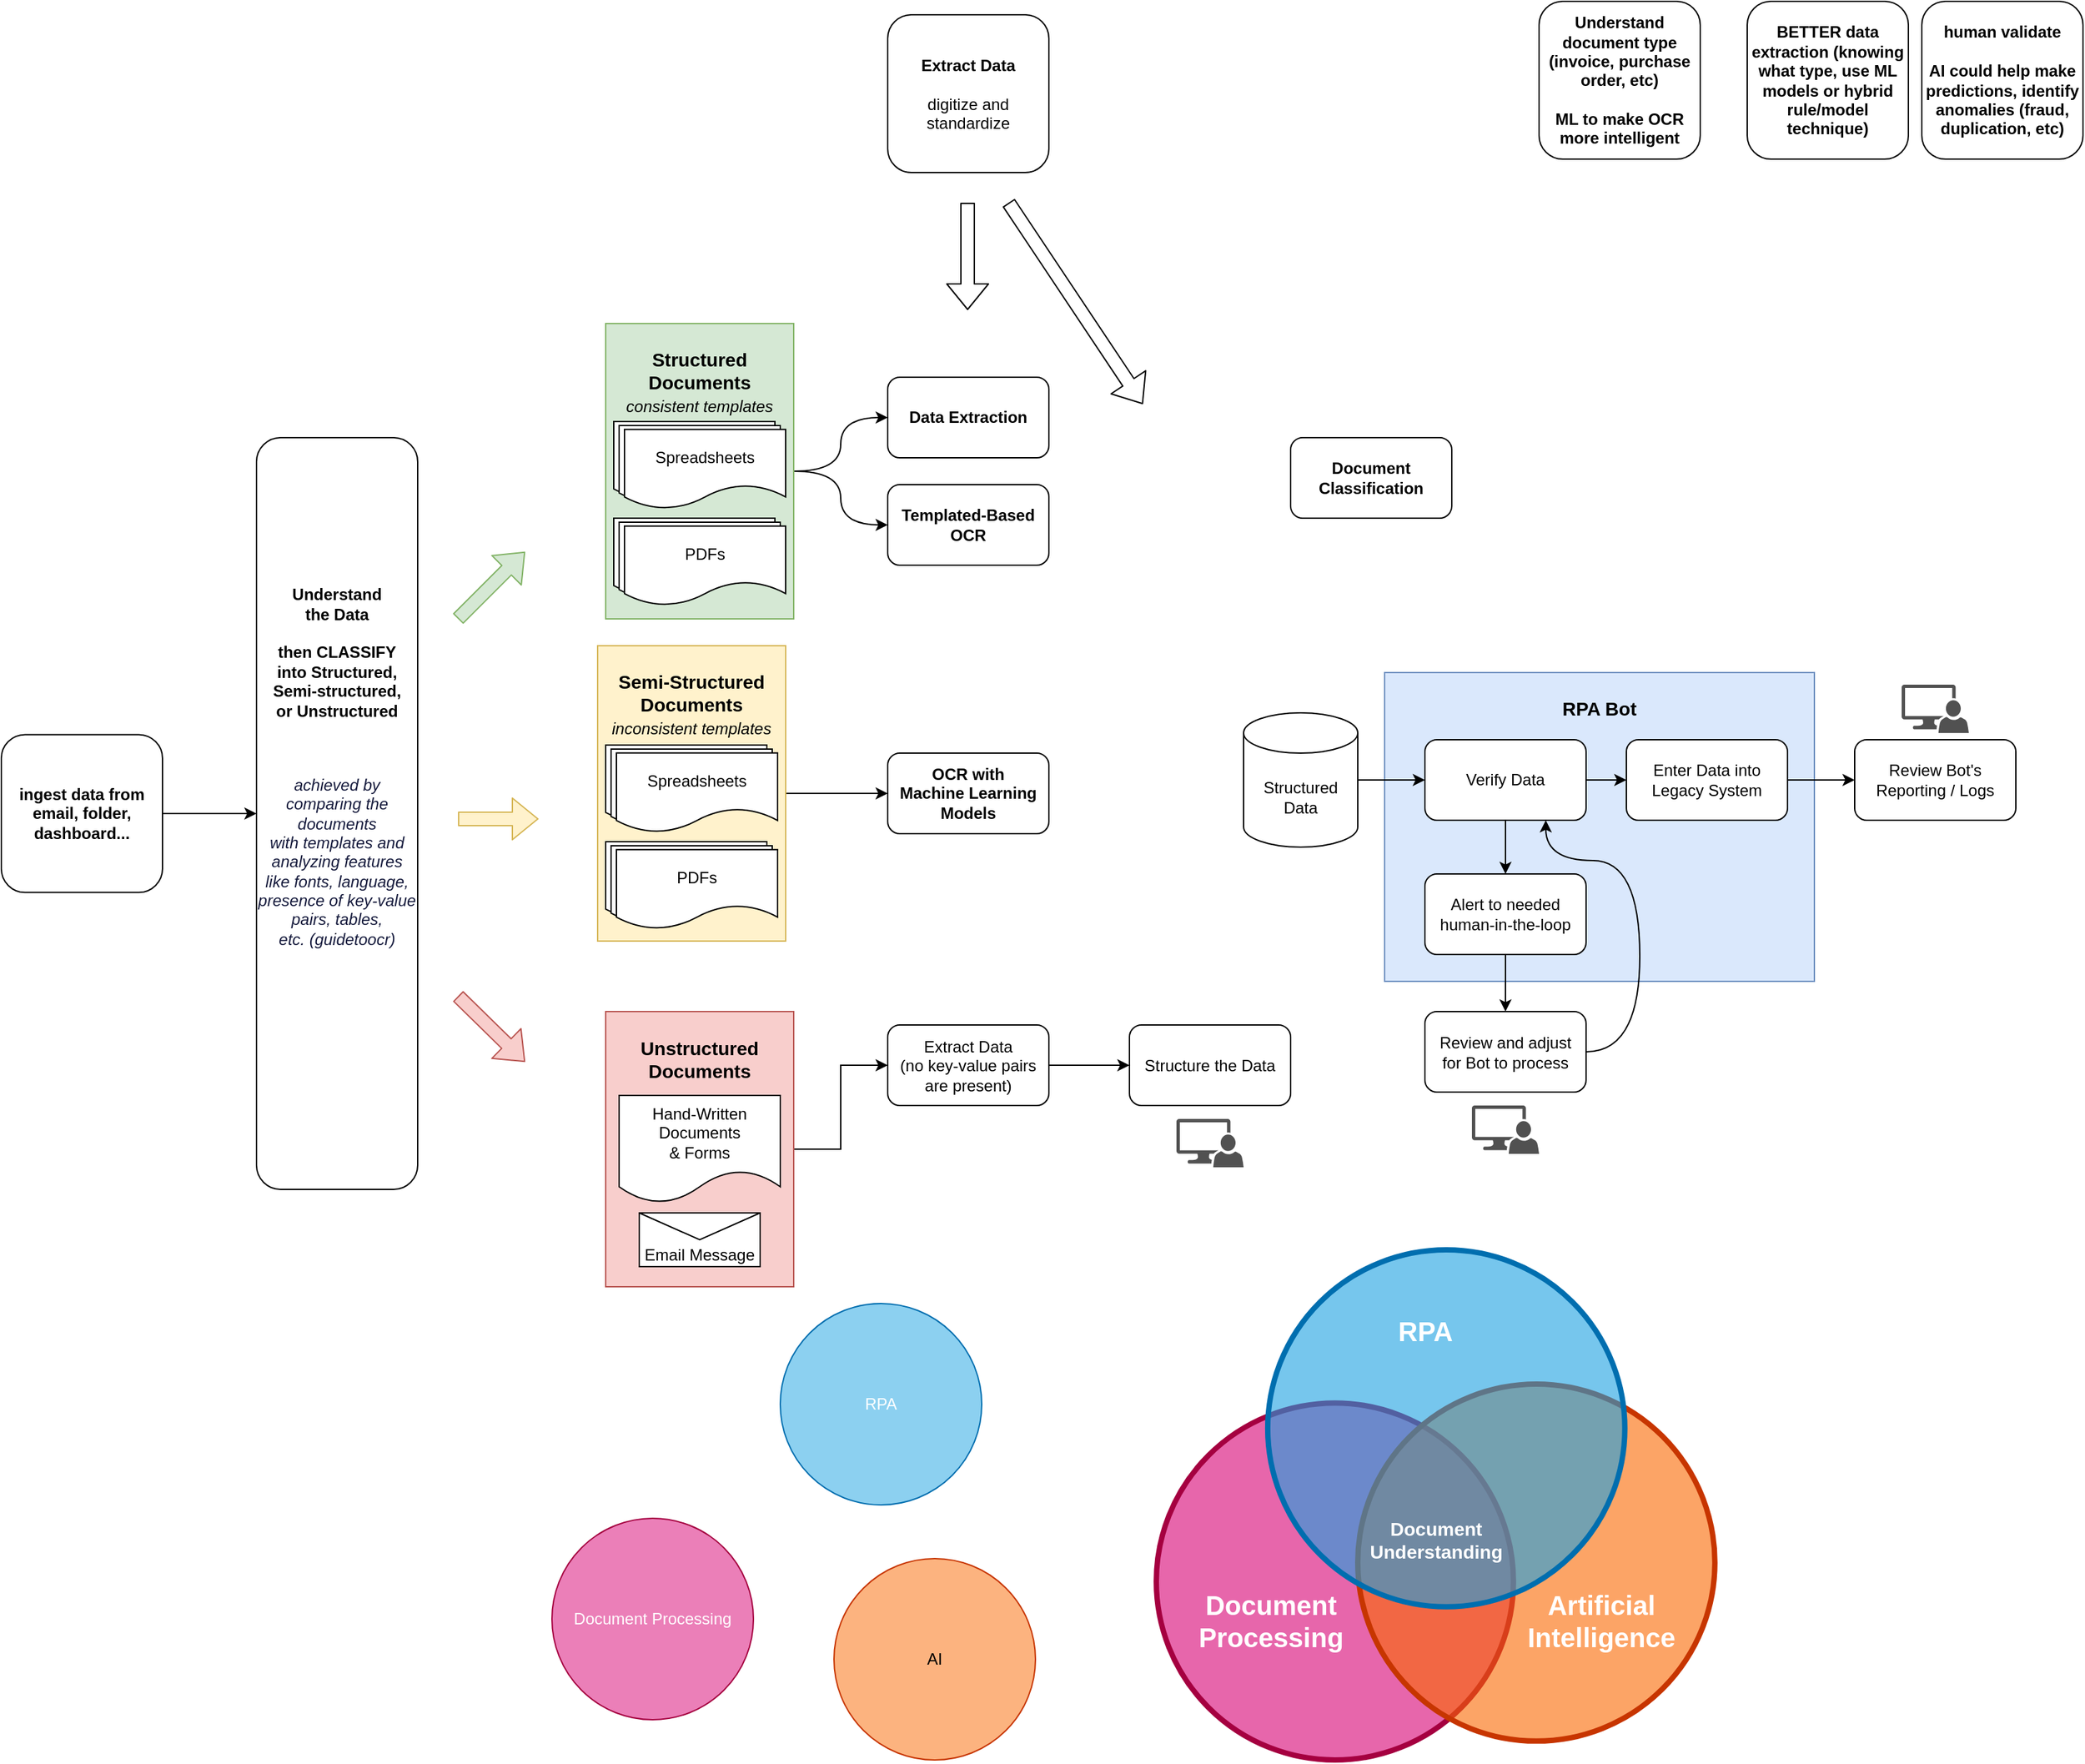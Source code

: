 <mxfile version="14.9.3" type="device" pages="4"><diagram id="oFV1osDm8lmUoonXHAni" name="Page-1"><mxGraphModel dx="1776" dy="1700" grid="1" gridSize="10" guides="1" tooltips="1" connect="1" arrows="1" fold="1" page="1" pageScale="1" pageWidth="850" pageHeight="1100" math="0" shadow="0"><root><mxCell id="0"/><mxCell id="1" parent="0"/><mxCell id="H-ZjFPdK-lWBmp8rX3OZ-23" value="" style="ellipse;whiteSpace=wrap;html=1;aspect=fixed;verticalAlign=middle;fillColor=#d80073;strokeColor=#A50040;fillOpacity=60;fontColor=#ffffff;strokeWidth=4;" vertex="1" parent="1"><mxGeometry x="480" y="794.091" width="265.909" height="265.909" as="geometry"/></mxCell><mxCell id="H-ZjFPdK-lWBmp8rX3OZ-25" value="" style="ellipse;whiteSpace=wrap;html=1;aspect=fixed;verticalAlign=middle;fillColor=#fa6800;strokeColor=#C73500;fillOpacity=60;align=center;fontColor=#000000;strokeWidth=4;" vertex="1" parent="1"><mxGeometry x="630.002" y="780.004" width="265.909" height="265.909" as="geometry"/></mxCell><mxCell id="H-ZjFPdK-lWBmp8rX3OZ-24" value="" style="ellipse;whiteSpace=wrap;html=1;aspect=fixed;verticalAlign=middle;fillColor=#1ba1e2;strokeColor=#006EAF;fillOpacity=60;fontColor=#ffffff;strokeWidth=4;" vertex="1" parent="1"><mxGeometry x="562.958" y="680" width="265.909" height="265.909" as="geometry"/></mxCell><mxCell id="H-ZjFPdK-lWBmp8rX3OZ-35" value="&lt;p&gt;&lt;b&gt;&lt;font style=&quot;font-size: 14px&quot;&gt;RPA Bot&lt;/font&gt;&lt;/b&gt;&lt;/p&gt;" style="rounded=0;whiteSpace=wrap;html=1;fillColor=#dae8fc;strokeColor=#6c8ebf;verticalAlign=top;" vertex="1" parent="1"><mxGeometry x="650" y="250" width="320" height="230" as="geometry"/></mxCell><mxCell id="H-ZjFPdK-lWBmp8rX3OZ-33" style="edgeStyle=orthogonalEdgeStyle;rounded=0;orthogonalLoop=1;jettySize=auto;html=1;exitX=1;exitY=0.5;exitDx=0;exitDy=0;entryX=0;entryY=0.5;entryDx=0;entryDy=0;" edge="1" parent="1" source="H-ZjFPdK-lWBmp8rX3OZ-8" target="H-ZjFPdK-lWBmp8rX3OZ-31"><mxGeometry relative="1" as="geometry"/></mxCell><mxCell id="H-ZjFPdK-lWBmp8rX3OZ-8" value="&lt;p&gt;&lt;b&gt;&lt;font style=&quot;font-size: 14px&quot;&gt;Unstructured Documents&lt;/font&gt;&lt;/b&gt;&lt;/p&gt;" style="rounded=0;whiteSpace=wrap;html=1;fillColor=#f8cecc;strokeColor=#b85450;verticalAlign=top;" vertex="1" parent="1"><mxGeometry x="70" y="502.5" width="140" height="205" as="geometry"/></mxCell><mxCell id="H-ZjFPdK-lWBmp8rX3OZ-27" style="edgeStyle=orthogonalEdgeStyle;rounded=0;orthogonalLoop=1;jettySize=auto;html=1;exitX=1;exitY=0.5;exitDx=0;exitDy=0;entryX=0;entryY=0.5;entryDx=0;entryDy=0;curved=1;" edge="1" parent="1" source="H-ZjFPdK-lWBmp8rX3OZ-10" target="H-ZjFPdK-lWBmp8rX3OZ-5"><mxGeometry relative="1" as="geometry"/></mxCell><mxCell id="H-ZjFPdK-lWBmp8rX3OZ-10" value="&lt;p&gt;&lt;b&gt;&lt;font style=&quot;font-size: 14px&quot;&gt;Semi-Structured Documents&lt;br&gt;&lt;/font&gt;&lt;/b&gt;&lt;i&gt;inconsistent templates&lt;/i&gt;&lt;b&gt;&lt;font style=&quot;font-size: 14px&quot;&gt;&lt;br&gt;&lt;/font&gt;&lt;/b&gt;&lt;/p&gt;" style="rounded=0;whiteSpace=wrap;html=1;fillColor=#fff2cc;strokeColor=#d6b656;verticalAlign=top;" vertex="1" parent="1"><mxGeometry x="64" y="230" width="140" height="220" as="geometry"/></mxCell><mxCell id="H-ZjFPdK-lWBmp8rX3OZ-15" style="edgeStyle=orthogonalEdgeStyle;rounded=0;orthogonalLoop=1;jettySize=auto;html=1;exitX=1;exitY=0.5;exitDx=0;exitDy=0;entryX=0;entryY=0.5;entryDx=0;entryDy=0;curved=1;" edge="1" parent="1" source="H-ZjFPdK-lWBmp8rX3OZ-11" target="H-ZjFPdK-lWBmp8rX3OZ-4"><mxGeometry relative="1" as="geometry"/></mxCell><mxCell id="H-ZjFPdK-lWBmp8rX3OZ-57" style="edgeStyle=orthogonalEdgeStyle;curved=1;rounded=0;orthogonalLoop=1;jettySize=auto;html=1;exitX=1;exitY=0.5;exitDx=0;exitDy=0;entryX=0;entryY=0.5;entryDx=0;entryDy=0;fontSize=20;fontColor=#FFFFFF;" edge="1" parent="1" source="H-ZjFPdK-lWBmp8rX3OZ-11" target="H-ZjFPdK-lWBmp8rX3OZ-56"><mxGeometry relative="1" as="geometry"/></mxCell><mxCell id="H-ZjFPdK-lWBmp8rX3OZ-11" value="&lt;p&gt;&lt;b&gt;&lt;font style=&quot;font-size: 14px&quot;&gt;Structured Documents&lt;br&gt;&lt;/font&gt;&lt;/b&gt;&lt;i&gt;consistent templates&lt;/i&gt;&lt;b&gt;&lt;font style=&quot;font-size: 14px&quot;&gt;&lt;br&gt;&lt;/font&gt;&lt;/b&gt;&lt;/p&gt;" style="rounded=0;whiteSpace=wrap;html=1;fillColor=#d5e8d4;strokeColor=#82b366;verticalAlign=top;" vertex="1" parent="1"><mxGeometry x="70" y="-10" width="140" height="220" as="geometry"/></mxCell><mxCell id="H-ZjFPdK-lWBmp8rX3OZ-4" value="&lt;b&gt;Data Extraction&lt;/b&gt;" style="rounded=1;whiteSpace=wrap;html=1;" vertex="1" parent="1"><mxGeometry x="280" y="30" width="120" height="60" as="geometry"/></mxCell><mxCell id="H-ZjFPdK-lWBmp8rX3OZ-5" value="&lt;b&gt;OCR with &lt;br&gt;Machine Learning Models&lt;/b&gt;" style="rounded=1;whiteSpace=wrap;html=1;" vertex="1" parent="1"><mxGeometry x="280" y="310" width="120" height="60" as="geometry"/></mxCell><mxCell id="H-ZjFPdK-lWBmp8rX3OZ-48" style="edgeStyle=orthogonalEdgeStyle;rounded=0;orthogonalLoop=1;jettySize=auto;html=1;exitX=1;exitY=0.5;exitDx=0;exitDy=0;exitPerimeter=0;entryX=0;entryY=0.5;entryDx=0;entryDy=0;" edge="1" parent="1" source="H-ZjFPdK-lWBmp8rX3OZ-6" target="H-ZjFPdK-lWBmp8rX3OZ-36"><mxGeometry relative="1" as="geometry"/></mxCell><mxCell id="H-ZjFPdK-lWBmp8rX3OZ-6" value="Structured &lt;br&gt;Data" style="shape=cylinder3;whiteSpace=wrap;html=1;boundedLbl=1;backgroundOutline=1;size=15;" vertex="1" parent="1"><mxGeometry x="545" y="280" width="85" height="100" as="geometry"/></mxCell><mxCell id="H-ZjFPdK-lWBmp8rX3OZ-7" value="Hand-Written &lt;br&gt;Documents &lt;br&gt;&amp;amp; Forms" style="shape=document;whiteSpace=wrap;html=1;boundedLbl=1;" vertex="1" parent="1"><mxGeometry x="80" y="565" width="120" height="80" as="geometry"/></mxCell><mxCell id="H-ZjFPdK-lWBmp8rX3OZ-12" value="" style="pointerEvents=1;shadow=0;dashed=0;html=1;strokeColor=none;labelPosition=center;verticalLabelPosition=bottom;verticalAlign=top;align=center;fillColor=#515151;shape=mxgraph.mscae.system_center.admin_console" vertex="1" parent="1"><mxGeometry x="495" y="582.5" width="50" height="36" as="geometry"/></mxCell><mxCell id="H-ZjFPdK-lWBmp8rX3OZ-14" value="Email Message" style="shape=message;html=1;whiteSpace=wrap;html=1;outlineConnect=0;verticalAlign=bottom;" vertex="1" parent="1"><mxGeometry x="95" y="652.5" width="90" height="40" as="geometry"/></mxCell><mxCell id="H-ZjFPdK-lWBmp8rX3OZ-16" value="Document Processing" style="ellipse;whiteSpace=wrap;html=1;aspect=fixed;verticalAlign=middle;fillColor=#d80073;strokeColor=#A50040;fillOpacity=50;fontColor=#ffffff;" vertex="1" parent="1"><mxGeometry x="30" y="880" width="150" height="150" as="geometry"/></mxCell><mxCell id="H-ZjFPdK-lWBmp8rX3OZ-18" value="RPA" style="ellipse;whiteSpace=wrap;html=1;aspect=fixed;verticalAlign=middle;fillColor=#1ba1e2;strokeColor=#006EAF;fillOpacity=50;fontColor=#ffffff;" vertex="1" parent="1"><mxGeometry x="200" y="720" width="150" height="150" as="geometry"/></mxCell><mxCell id="H-ZjFPdK-lWBmp8rX3OZ-19" value="AI" style="ellipse;whiteSpace=wrap;html=1;aspect=fixed;verticalAlign=middle;fillColor=#fa6800;strokeColor=#C73500;fillOpacity=50;fontColor=#000000;" vertex="1" parent="1"><mxGeometry x="240" y="910" width="150" height="150" as="geometry"/></mxCell><mxCell id="H-ZjFPdK-lWBmp8rX3OZ-34" style="edgeStyle=orthogonalEdgeStyle;rounded=0;orthogonalLoop=1;jettySize=auto;html=1;exitX=1;exitY=0.5;exitDx=0;exitDy=0;entryX=0;entryY=0.5;entryDx=0;entryDy=0;" edge="1" parent="1" source="H-ZjFPdK-lWBmp8rX3OZ-31" target="H-ZjFPdK-lWBmp8rX3OZ-32"><mxGeometry relative="1" as="geometry"/></mxCell><mxCell id="H-ZjFPdK-lWBmp8rX3OZ-31" value="Extract Data&lt;br&gt;(no key-value pairs are present)" style="rounded=1;whiteSpace=wrap;html=1;" vertex="1" parent="1"><mxGeometry x="280" y="512.5" width="120" height="60" as="geometry"/></mxCell><mxCell id="H-ZjFPdK-lWBmp8rX3OZ-32" value="Structure the Data" style="rounded=1;whiteSpace=wrap;html=1;" vertex="1" parent="1"><mxGeometry x="460" y="512.5" width="120" height="60" as="geometry"/></mxCell><mxCell id="H-ZjFPdK-lWBmp8rX3OZ-42" style="edgeStyle=orthogonalEdgeStyle;rounded=0;orthogonalLoop=1;jettySize=auto;html=1;exitX=0.5;exitY=1;exitDx=0;exitDy=0;entryX=0.5;entryY=0;entryDx=0;entryDy=0;" edge="1" parent="1" source="H-ZjFPdK-lWBmp8rX3OZ-36" target="H-ZjFPdK-lWBmp8rX3OZ-40"><mxGeometry relative="1" as="geometry"/></mxCell><mxCell id="H-ZjFPdK-lWBmp8rX3OZ-46" style="edgeStyle=orthogonalEdgeStyle;rounded=0;orthogonalLoop=1;jettySize=auto;html=1;exitX=1;exitY=0.5;exitDx=0;exitDy=0;entryX=0;entryY=0.5;entryDx=0;entryDy=0;" edge="1" parent="1" source="H-ZjFPdK-lWBmp8rX3OZ-36" target="H-ZjFPdK-lWBmp8rX3OZ-37"><mxGeometry relative="1" as="geometry"/></mxCell><mxCell id="H-ZjFPdK-lWBmp8rX3OZ-36" value="Verify Data" style="rounded=1;whiteSpace=wrap;html=1;" vertex="1" parent="1"><mxGeometry x="680" y="300" width="120" height="60" as="geometry"/></mxCell><mxCell id="H-ZjFPdK-lWBmp8rX3OZ-47" style="edgeStyle=orthogonalEdgeStyle;rounded=0;orthogonalLoop=1;jettySize=auto;html=1;exitX=1;exitY=0.5;exitDx=0;exitDy=0;entryX=0;entryY=0.5;entryDx=0;entryDy=0;" edge="1" parent="1" source="H-ZjFPdK-lWBmp8rX3OZ-37" target="H-ZjFPdK-lWBmp8rX3OZ-38"><mxGeometry relative="1" as="geometry"/></mxCell><mxCell id="H-ZjFPdK-lWBmp8rX3OZ-37" value="Enter Data into Legacy System" style="rounded=1;whiteSpace=wrap;html=1;" vertex="1" parent="1"><mxGeometry x="830" y="300" width="120" height="60" as="geometry"/></mxCell><mxCell id="H-ZjFPdK-lWBmp8rX3OZ-38" value="Review Bot's&lt;br&gt;Reporting / Logs" style="rounded=1;whiteSpace=wrap;html=1;" vertex="1" parent="1"><mxGeometry x="1000" y="300" width="120" height="60" as="geometry"/></mxCell><mxCell id="H-ZjFPdK-lWBmp8rX3OZ-39" value="" style="pointerEvents=1;shadow=0;dashed=0;html=1;strokeColor=none;labelPosition=center;verticalLabelPosition=bottom;verticalAlign=top;align=center;fillColor=#515151;shape=mxgraph.mscae.system_center.admin_console" vertex="1" parent="1"><mxGeometry x="1035" y="259" width="50" height="36" as="geometry"/></mxCell><mxCell id="H-ZjFPdK-lWBmp8rX3OZ-43" style="edgeStyle=orthogonalEdgeStyle;rounded=0;orthogonalLoop=1;jettySize=auto;html=1;exitX=0.5;exitY=1;exitDx=0;exitDy=0;entryX=0.5;entryY=0;entryDx=0;entryDy=0;" edge="1" parent="1" source="H-ZjFPdK-lWBmp8rX3OZ-40" target="H-ZjFPdK-lWBmp8rX3OZ-41"><mxGeometry relative="1" as="geometry"/></mxCell><mxCell id="H-ZjFPdK-lWBmp8rX3OZ-40" value="Alert to needed human-in-the-loop" style="rounded=1;whiteSpace=wrap;html=1;" vertex="1" parent="1"><mxGeometry x="680" y="400" width="120" height="60" as="geometry"/></mxCell><mxCell id="H-ZjFPdK-lWBmp8rX3OZ-44" style="edgeStyle=orthogonalEdgeStyle;rounded=0;orthogonalLoop=1;jettySize=auto;html=1;exitX=1;exitY=0.5;exitDx=0;exitDy=0;entryX=0.75;entryY=1;entryDx=0;entryDy=0;curved=1;" edge="1" parent="1" source="H-ZjFPdK-lWBmp8rX3OZ-41" target="H-ZjFPdK-lWBmp8rX3OZ-36"><mxGeometry relative="1" as="geometry"><Array as="points"><mxPoint x="840" y="533"/><mxPoint x="840" y="390"/><mxPoint x="770" y="390"/></Array></mxGeometry></mxCell><mxCell id="H-ZjFPdK-lWBmp8rX3OZ-41" value="Review and adjust &lt;br&gt;for Bot to process" style="rounded=1;whiteSpace=wrap;html=1;" vertex="1" parent="1"><mxGeometry x="680" y="502.5" width="120" height="60" as="geometry"/></mxCell><mxCell id="H-ZjFPdK-lWBmp8rX3OZ-45" value="" style="pointerEvents=1;shadow=0;dashed=0;html=1;strokeColor=none;labelPosition=center;verticalLabelPosition=bottom;verticalAlign=top;align=center;fillColor=#515151;shape=mxgraph.mscae.system_center.admin_console" vertex="1" parent="1"><mxGeometry x="715" y="572.5" width="50" height="36" as="geometry"/></mxCell><mxCell id="H-ZjFPdK-lWBmp8rX3OZ-26" value="Document&lt;br style=&quot;font-size: 14px;&quot;&gt;Understanding" style="text;html=1;align=center;verticalAlign=middle;resizable=0;points=[];autosize=1;fontStyle=1;labelBorderColor=none;fontColor=#FFFFFF;fontSize=14;shadow=0;" vertex="1" parent="1"><mxGeometry x="633.002" y="875.995" width="110" height="40" as="geometry"/></mxCell><mxCell id="H-ZjFPdK-lWBmp8rX3OZ-51" value="RPA" style="text;html=1;align=center;verticalAlign=middle;resizable=0;points=[];autosize=1;fontStyle=1;labelBorderColor=none;fontColor=#FFFFFF;fontSize=20;shadow=0;" vertex="1" parent="1"><mxGeometry x="650.002" y="724.995" width="60" height="30" as="geometry"/></mxCell><mxCell id="H-ZjFPdK-lWBmp8rX3OZ-52" value="Document&lt;br style=&quot;font-size: 20px;&quot;&gt;Processing" style="text;html=1;align=center;verticalAlign=middle;resizable=0;points=[];autosize=1;fontStyle=1;labelBorderColor=none;fontColor=#FFFFFF;fontSize=20;shadow=0;" vertex="1" parent="1"><mxGeometry x="505.002" y="930.905" width="120" height="50" as="geometry"/></mxCell><mxCell id="H-ZjFPdK-lWBmp8rX3OZ-53" value="Artificial&lt;br style=&quot;font-size: 20px;&quot;&gt;Intelligence" style="text;html=1;align=center;verticalAlign=middle;resizable=0;points=[];autosize=1;fontStyle=1;labelBorderColor=none;fontColor=#FFFFFF;fontSize=20;shadow=0;" vertex="1" parent="1"><mxGeometry x="745.912" y="930.905" width="130" height="50" as="geometry"/></mxCell><mxCell id="H-ZjFPdK-lWBmp8rX3OZ-55" value="Document Classification" style="rounded=1;whiteSpace=wrap;html=1;fontStyle=1" vertex="1" parent="1"><mxGeometry x="580" y="75" width="120" height="60" as="geometry"/></mxCell><mxCell id="H-ZjFPdK-lWBmp8rX3OZ-56" value="Templated-Based OCR" style="rounded=1;whiteSpace=wrap;html=1;fontStyle=1" vertex="1" parent="1"><mxGeometry x="280" y="110" width="120" height="60" as="geometry"/></mxCell><mxCell id="H-ZjFPdK-lWBmp8rX3OZ-64" value="" style="group" vertex="1" connectable="0" parent="1"><mxGeometry x="76" y="135" width="128" height="65" as="geometry"/></mxCell><mxCell id="H-ZjFPdK-lWBmp8rX3OZ-65" value="" style="shape=document;whiteSpace=wrap;html=1;boundedLbl=1;" vertex="1" parent="H-ZjFPdK-lWBmp8rX3OZ-64"><mxGeometry width="120" height="59.091" as="geometry"/></mxCell><mxCell id="H-ZjFPdK-lWBmp8rX3OZ-66" value="" style="shape=document;whiteSpace=wrap;html=1;boundedLbl=1;" vertex="1" parent="H-ZjFPdK-lWBmp8rX3OZ-64"><mxGeometry x="4" y="2.955" width="120" height="59.091" as="geometry"/></mxCell><mxCell id="H-ZjFPdK-lWBmp8rX3OZ-67" value="PDFs" style="shape=document;whiteSpace=wrap;html=1;boundedLbl=1;" vertex="1" parent="H-ZjFPdK-lWBmp8rX3OZ-64"><mxGeometry x="8" y="5.909" width="120" height="59.091" as="geometry"/></mxCell><mxCell id="H-ZjFPdK-lWBmp8rX3OZ-68" value="" style="group" vertex="1" connectable="0" parent="1"><mxGeometry x="76" y="63" width="128" height="65" as="geometry"/></mxCell><mxCell id="H-ZjFPdK-lWBmp8rX3OZ-69" value="" style="shape=document;whiteSpace=wrap;html=1;boundedLbl=1;" vertex="1" parent="H-ZjFPdK-lWBmp8rX3OZ-68"><mxGeometry width="120" height="59.091" as="geometry"/></mxCell><mxCell id="H-ZjFPdK-lWBmp8rX3OZ-70" value="" style="shape=document;whiteSpace=wrap;html=1;boundedLbl=1;" vertex="1" parent="H-ZjFPdK-lWBmp8rX3OZ-68"><mxGeometry x="4" y="2.955" width="120" height="59.091" as="geometry"/></mxCell><mxCell id="H-ZjFPdK-lWBmp8rX3OZ-71" value="Spreadsheets" style="shape=document;whiteSpace=wrap;html=1;boundedLbl=1;" vertex="1" parent="H-ZjFPdK-lWBmp8rX3OZ-68"><mxGeometry x="8" y="5.909" width="120" height="59.091" as="geometry"/></mxCell><mxCell id="H-ZjFPdK-lWBmp8rX3OZ-72" value="" style="group" vertex="1" connectable="0" parent="1"><mxGeometry x="70" y="376" width="128" height="65" as="geometry"/></mxCell><mxCell id="H-ZjFPdK-lWBmp8rX3OZ-73" value="" style="shape=document;whiteSpace=wrap;html=1;boundedLbl=1;" vertex="1" parent="H-ZjFPdK-lWBmp8rX3OZ-72"><mxGeometry width="120" height="59.091" as="geometry"/></mxCell><mxCell id="H-ZjFPdK-lWBmp8rX3OZ-74" value="" style="shape=document;whiteSpace=wrap;html=1;boundedLbl=1;" vertex="1" parent="H-ZjFPdK-lWBmp8rX3OZ-72"><mxGeometry x="4" y="2.955" width="120" height="59.091" as="geometry"/></mxCell><mxCell id="H-ZjFPdK-lWBmp8rX3OZ-75" value="PDFs" style="shape=document;whiteSpace=wrap;html=1;boundedLbl=1;" vertex="1" parent="H-ZjFPdK-lWBmp8rX3OZ-72"><mxGeometry x="8" y="5.909" width="120" height="59.091" as="geometry"/></mxCell><mxCell id="H-ZjFPdK-lWBmp8rX3OZ-76" value="" style="group" vertex="1" connectable="0" parent="1"><mxGeometry x="70" y="304" width="128" height="65" as="geometry"/></mxCell><mxCell id="H-ZjFPdK-lWBmp8rX3OZ-77" value="" style="shape=document;whiteSpace=wrap;html=1;boundedLbl=1;" vertex="1" parent="H-ZjFPdK-lWBmp8rX3OZ-76"><mxGeometry width="120" height="59.091" as="geometry"/></mxCell><mxCell id="H-ZjFPdK-lWBmp8rX3OZ-78" value="" style="shape=document;whiteSpace=wrap;html=1;boundedLbl=1;" vertex="1" parent="H-ZjFPdK-lWBmp8rX3OZ-76"><mxGeometry x="4" y="2.955" width="120" height="59.091" as="geometry"/></mxCell><mxCell id="H-ZjFPdK-lWBmp8rX3OZ-79" value="Spreadsheets" style="shape=document;whiteSpace=wrap;html=1;boundedLbl=1;" vertex="1" parent="H-ZjFPdK-lWBmp8rX3OZ-76"><mxGeometry x="8" y="5.909" width="120" height="59.091" as="geometry"/></mxCell><mxCell id="H-ZjFPdK-lWBmp8rX3OZ-80" value="&lt;b&gt;Understand &lt;br&gt;the Data&lt;br&gt;&lt;br&gt;then CLASSIFY &lt;br&gt;into Structured, Semi-structured, &lt;br&gt;or Unstructured&lt;br&gt;&lt;/b&gt;&lt;br&gt;&lt;div class=&quot;page&quot; title=&quot;Page 11&quot;&gt;&lt;div class=&quot;section&quot; style=&quot;background-color: rgb(100.0% , 100.0% , 100.0%)&quot;&gt;&lt;div class=&quot;layoutArea&quot;&gt;&#9;&#9;&#9;&#9;&#9;&lt;div class=&quot;column&quot;&gt;&lt;br&gt;&#9;&#9;&#9;&#9;&#9;&#9;&lt;p&gt;&lt;span style=&quot;color: rgb(22 , 27 , 61)&quot;&gt;&lt;i&gt;&lt;font style=&quot;font-size: 12px&quot;&gt;achieved by comparing the documents&lt;br&gt;with templates and analyzing features like fonts, language,&lt;br&gt;presence of key-value pairs, tables, etc.&lt;/font&gt;&lt;span&gt;&amp;nbsp;(guidetoocr)&lt;/span&gt;&lt;/i&gt;&lt;/span&gt;&lt;/p&gt;&lt;br&gt;&#9;&#9;&#9;&#9;&#9;&lt;/div&gt;&lt;br&gt;&#9;&#9;&#9;&#9;&lt;/div&gt;&lt;br&gt;&#9;&#9;&#9;&lt;/div&gt;&lt;br&gt;&#9;&#9;&lt;/div&gt;" style="rounded=1;whiteSpace=wrap;html=1;" vertex="1" parent="1"><mxGeometry x="-190" y="75" width="120" height="560" as="geometry"/></mxCell><mxCell id="H-ZjFPdK-lWBmp8rX3OZ-82" value="" style="shape=flexArrow;endArrow=classic;html=1;fontSize=20;fontColor=#FFFFFF;fillColor=#d5e8d4;strokeColor=#82b366;" edge="1" parent="1"><mxGeometry width="50" height="50" relative="1" as="geometry"><mxPoint x="-40" y="210" as="sourcePoint"/><mxPoint x="10" y="160" as="targetPoint"/></mxGeometry></mxCell><mxCell id="H-ZjFPdK-lWBmp8rX3OZ-83" value="" style="shape=flexArrow;endArrow=classic;html=1;fontSize=20;fontColor=#FFFFFF;fillColor=#f8cecc;strokeColor=#b85450;" edge="1" parent="1"><mxGeometry width="50" height="50" relative="1" as="geometry"><mxPoint x="-40" y="491" as="sourcePoint"/><mxPoint x="10" y="540" as="targetPoint"/></mxGeometry></mxCell><mxCell id="H-ZjFPdK-lWBmp8rX3OZ-84" value="" style="shape=flexArrow;endArrow=classic;html=1;fontSize=20;fontColor=#FFFFFF;fillColor=#fff2cc;strokeColor=#d6b656;" edge="1" parent="1"><mxGeometry width="50" height="50" relative="1" as="geometry"><mxPoint x="-40" y="359" as="sourcePoint"/><mxPoint x="20" y="359" as="targetPoint"/></mxGeometry></mxCell><mxCell id="H-ZjFPdK-lWBmp8rX3OZ-86" style="edgeStyle=orthogonalEdgeStyle;curved=1;rounded=0;orthogonalLoop=1;jettySize=auto;html=1;exitX=1;exitY=0.5;exitDx=0;exitDy=0;entryX=0;entryY=0.5;entryDx=0;entryDy=0;fontSize=20;fontColor=#FFFFFF;" edge="1" parent="1" source="H-ZjFPdK-lWBmp8rX3OZ-85" target="H-ZjFPdK-lWBmp8rX3OZ-80"><mxGeometry relative="1" as="geometry"/></mxCell><mxCell id="H-ZjFPdK-lWBmp8rX3OZ-85" value="&lt;b&gt;ingest data from email, folder, dashboard...&lt;/b&gt;" style="rounded=1;whiteSpace=wrap;html=1;" vertex="1" parent="1"><mxGeometry x="-380" y="296.25" width="120" height="117.5" as="geometry"/></mxCell><mxCell id="H-ZjFPdK-lWBmp8rX3OZ-87" value="&lt;b&gt;Extract Data&lt;/b&gt;&lt;br&gt;&lt;br&gt;digitize and standardize" style="rounded=1;whiteSpace=wrap;html=1;" vertex="1" parent="1"><mxGeometry x="280" y="-240" width="120" height="117.5" as="geometry"/></mxCell><mxCell id="H-ZjFPdK-lWBmp8rX3OZ-88" value="" style="shape=flexArrow;endArrow=classic;html=1;fontSize=20;fontColor=#FFFFFF;" edge="1" parent="1"><mxGeometry width="50" height="50" relative="1" as="geometry"><mxPoint x="339.5" y="-100" as="sourcePoint"/><mxPoint x="339.5" y="-20" as="targetPoint"/></mxGeometry></mxCell><mxCell id="H-ZjFPdK-lWBmp8rX3OZ-89" value="" style="shape=flexArrow;endArrow=classic;html=1;fontSize=20;fontColor=#FFFFFF;" edge="1" parent="1"><mxGeometry width="50" height="50" relative="1" as="geometry"><mxPoint x="370" y="-100" as="sourcePoint"/><mxPoint x="470" y="50" as="targetPoint"/></mxGeometry></mxCell><mxCell id="H-ZjFPdK-lWBmp8rX3OZ-90" value="&lt;b&gt;Understand document type (invoice, purchase order, etc)&lt;br&gt;&lt;br&gt;ML to make OCR more intelligent&lt;br&gt;&lt;/b&gt;" style="rounded=1;whiteSpace=wrap;html=1;" vertex="1" parent="1"><mxGeometry x="765" y="-250" width="120" height="117.5" as="geometry"/></mxCell><mxCell id="H-ZjFPdK-lWBmp8rX3OZ-91" value="&lt;b&gt;BETTER data extraction (knowing what type, use ML models or hybrid rule/model technique)&lt;br&gt;&lt;/b&gt;" style="rounded=1;whiteSpace=wrap;html=1;" vertex="1" parent="1"><mxGeometry x="920" y="-250" width="120" height="117.5" as="geometry"/></mxCell><mxCell id="H-ZjFPdK-lWBmp8rX3OZ-92" value="&lt;b&gt;human validate&lt;/b&gt;&lt;br&gt;&lt;br&gt;&lt;b&gt;AI could help make predictions, identify anomalies&amp;nbsp;(fraud, duplication, etc)&lt;/b&gt;" style="rounded=1;whiteSpace=wrap;html=1;" vertex="1" parent="1"><mxGeometry x="1050" y="-250" width="120" height="117.5" as="geometry"/></mxCell></root></mxGraphModel></diagram><diagram id="Db4JgxXQr2iTW0hqr69_" name="High Level Flow"><mxGraphModel dx="1166" dy="634" grid="1" gridSize="10" guides="1" tooltips="1" connect="1" arrows="1" fold="1" page="1" pageScale="1" pageWidth="850" pageHeight="1100" math="0" shadow="0"><root><mxCell id="ovppG1FqJji_yhGFmtmu-0"/><mxCell id="ovppG1FqJji_yhGFmtmu-1" parent="ovppG1FqJji_yhGFmtmu-0"/><mxCell id="VdVTOpsE-Yfq8tI2stin-15" value="" style="edgeStyle=orthogonalEdgeStyle;curved=1;rounded=0;orthogonalLoop=1;jettySize=auto;html=1;fontSize=20;fontColor=#FFFFFF;" edge="1" parent="ovppG1FqJji_yhGFmtmu-1" source="VdVTOpsE-Yfq8tI2stin-3" target="VdVTOpsE-Yfq8tI2stin-4"><mxGeometry relative="1" as="geometry"/></mxCell><mxCell id="VdVTOpsE-Yfq8tI2stin-3" value="&lt;b&gt;&lt;font style=&quot;font-size: 15px&quot;&gt;UNDERSTAND &amp;amp; CLASSIFY DATA&lt;br&gt;&lt;br&gt;&lt;br&gt;&lt;/font&gt;&lt;/b&gt;" style="rounded=1;whiteSpace=wrap;html=1;" vertex="1" parent="ovppG1FqJji_yhGFmtmu-1"><mxGeometry x="177" y="21.25" width="120" height="115" as="geometry"/></mxCell><mxCell id="VdVTOpsE-Yfq8tI2stin-16" style="edgeStyle=orthogonalEdgeStyle;curved=1;rounded=0;orthogonalLoop=1;jettySize=auto;html=1;exitX=0.5;exitY=1;exitDx=0;exitDy=0;fontSize=20;fontColor=#FFFFFF;" edge="1" parent="ovppG1FqJji_yhGFmtmu-1" source="VdVTOpsE-Yfq8tI2stin-4" target="VdVTOpsE-Yfq8tI2stin-5"><mxGeometry relative="1" as="geometry"><Array as="points"><mxPoint x="394" y="179"/><mxPoint x="80" y="179"/></Array></mxGeometry></mxCell><mxCell id="VdVTOpsE-Yfq8tI2stin-17" value="" style="edgeStyle=orthogonalEdgeStyle;curved=1;rounded=0;orthogonalLoop=1;jettySize=auto;html=1;fontSize=20;fontColor=#FFFFFF;" edge="1" parent="ovppG1FqJji_yhGFmtmu-1" source="VdVTOpsE-Yfq8tI2stin-5" target="VdVTOpsE-Yfq8tI2stin-6"><mxGeometry relative="1" as="geometry"/></mxCell><mxCell id="VdVTOpsE-Yfq8tI2stin-18" value="" style="edgeStyle=orthogonalEdgeStyle;curved=1;rounded=0;orthogonalLoop=1;jettySize=auto;html=1;fontSize=20;fontColor=#FFFFFF;" edge="1" parent="ovppG1FqJji_yhGFmtmu-1" source="VdVTOpsE-Yfq8tI2stin-6" target="VdVTOpsE-Yfq8tI2stin-7"><mxGeometry relative="1" as="geometry"/></mxCell><mxCell id="VdVTOpsE-Yfq8tI2stin-14" value="" style="edgeStyle=orthogonalEdgeStyle;curved=1;rounded=0;orthogonalLoop=1;jettySize=auto;html=1;fontSize=20;fontColor=#FFFFFF;" edge="1" parent="ovppG1FqJji_yhGFmtmu-1" source="VdVTOpsE-Yfq8tI2stin-9" target="VdVTOpsE-Yfq8tI2stin-3"><mxGeometry relative="1" as="geometry"/></mxCell><mxCell id="FBhxBi2CFHGUWRFSDO36-1" value="" style="group" vertex="1" connectable="0" parent="ovppG1FqJji_yhGFmtmu-1"><mxGeometry x="334" y="220" width="120" height="117.5" as="geometry"/></mxCell><mxCell id="VdVTOpsE-Yfq8tI2stin-7" value="&lt;b&gt;&lt;font style=&quot;font-size: 15px&quot;&gt;HUMAN VALIDATION&lt;br&gt;&lt;br&gt;&lt;/font&gt;&lt;/b&gt;" style="rounded=1;whiteSpace=wrap;html=1;" vertex="1" parent="FBhxBi2CFHGUWRFSDO36-1"><mxGeometry width="120" height="117.5" as="geometry"/></mxCell><mxCell id="VdVTOpsE-Yfq8tI2stin-19" value="" style="html=1;verticalLabelPosition=bottom;align=center;labelBackgroundColor=#ffffff;verticalAlign=top;strokeWidth=2;strokeColor=#0080F0;shadow=0;dashed=0;shape=mxgraph.ios7.icons.user;fontSize=20;fontColor=#FFFFFF;" vertex="1" parent="FBhxBi2CFHGUWRFSDO36-1"><mxGeometry x="45" y="77" width="30" height="30" as="geometry"/></mxCell><mxCell id="FBhxBi2CFHGUWRFSDO36-2" value="" style="group" vertex="1" connectable="0" parent="ovppG1FqJji_yhGFmtmu-1"><mxGeometry x="177" y="220" width="120" height="117.5" as="geometry"/></mxCell><mxCell id="VdVTOpsE-Yfq8tI2stin-6" value="&lt;b&gt;&lt;font style=&quot;font-size: 15px&quot;&gt;BETTER DATA EXTRACTION&lt;br&gt;&lt;/font&gt;&lt;/b&gt;&lt;b&gt;&lt;br&gt;&lt;br&gt;&lt;/b&gt;" style="rounded=1;whiteSpace=wrap;html=1;" vertex="1" parent="FBhxBi2CFHGUWRFSDO36-2"><mxGeometry width="120" height="117.5" as="geometry"/></mxCell><mxCell id="FBhxBi2CFHGUWRFSDO36-0" value="&lt;font face=&quot;Garamond&quot; style=&quot;font-size: 16px&quot;&gt;&amp;nbsp;ML&lt;/font&gt;" style="ellipse;shape=cloud;whiteSpace=wrap;html=1;shadow=0;fontSize=20;strokeColor=#0e8088;strokeWidth=3;align=center;verticalAlign=top;fillColor=#b0e3e6;fontColor=#009999;" vertex="1" parent="FBhxBi2CFHGUWRFSDO36-2"><mxGeometry x="38.5" y="70" width="43" height="40" as="geometry"/></mxCell><mxCell id="FBhxBi2CFHGUWRFSDO36-3" value="" style="group" vertex="1" connectable="0" parent="ovppG1FqJji_yhGFmtmu-1"><mxGeometry x="20" y="220" width="120" height="117.5" as="geometry"/></mxCell><mxCell id="VdVTOpsE-Yfq8tI2stin-5" value="&lt;b&gt;&lt;font style=&quot;font-size: 15px&quot;&gt;UNDERSTAND DOCUMENT TYPE&lt;br&gt;&lt;/font&gt;&lt;/b&gt;&lt;b&gt;&lt;br&gt;&lt;br&gt;&lt;/b&gt;" style="rounded=1;whiteSpace=wrap;html=1;" vertex="1" parent="FBhxBi2CFHGUWRFSDO36-3"><mxGeometry width="120" height="117.5" as="geometry"/></mxCell><mxCell id="dtyKNMa2BnQqxSNPGJk5-4" value="" style="group" vertex="1" connectable="0" parent="FBhxBi2CFHGUWRFSDO36-3"><mxGeometry x="7" y="70" width="103" height="40" as="geometry"/></mxCell><mxCell id="dtyKNMa2BnQqxSNPGJk5-0" value="&lt;font size=&quot;1&quot; face=&quot;Courier New&quot;&gt;&lt;b style=&quot;font-size: 14px ; line-height: 120%&quot;&gt;OCR&lt;/b&gt;&lt;/font&gt;" style="rhombus;whiteSpace=wrap;html=1;shadow=0;fontSize=20;strokeColor=#ae4132;strokeWidth=3;align=center;verticalAlign=top;fillColor=#fad9d5;fontColor=#990000;" vertex="1" parent="dtyKNMa2BnQqxSNPGJk5-4"><mxGeometry width="40" height="40" as="geometry"/></mxCell><mxCell id="dtyKNMa2BnQqxSNPGJk5-1" value="&lt;font face=&quot;Garamond&quot; style=&quot;font-size: 16px&quot;&gt;&amp;nbsp;ML&lt;/font&gt;" style="ellipse;shape=cloud;whiteSpace=wrap;html=1;shadow=0;fontSize=20;strokeColor=#0e8088;strokeWidth=3;align=center;verticalAlign=top;fillColor=#b0e3e6;fontColor=#009999;" vertex="1" parent="dtyKNMa2BnQqxSNPGJk5-4"><mxGeometry x="60" width="43" height="40" as="geometry"/></mxCell><mxCell id="dtyKNMa2BnQqxSNPGJk5-3" value="&lt;font color=&quot;#000000&quot;&gt;+&lt;/font&gt;" style="text;html=1;strokeColor=none;fillColor=none;align=center;verticalAlign=middle;whiteSpace=wrap;rounded=0;shadow=0;fontSize=20;fontColor=#009999;" vertex="1" parent="dtyKNMa2BnQqxSNPGJk5-4"><mxGeometry x="32" y="10" width="40" height="20" as="geometry"/></mxCell><mxCell id="FBhxBi2CFHGUWRFSDO36-5" value="" style="group" vertex="1" connectable="0" parent="ovppG1FqJji_yhGFmtmu-1"><mxGeometry x="334" y="20" width="120" height="117.5" as="geometry"/></mxCell><mxCell id="VdVTOpsE-Yfq8tI2stin-4" value="&lt;b&gt;&lt;font style=&quot;font-size: 15px&quot;&gt;DIGITIZE &amp;amp; STANDARDIZE DATA&lt;br&gt;&lt;br&gt;&lt;br&gt;&lt;/font&gt;&lt;/b&gt;" style="rounded=1;whiteSpace=wrap;html=1;" vertex="1" parent="FBhxBi2CFHGUWRFSDO36-5"><mxGeometry width="120" height="117.5" as="geometry"/></mxCell><mxCell id="VdVTOpsE-Yfq8tI2stin-20" value="&lt;font size=&quot;1&quot; face=&quot;Courier New&quot;&gt;&lt;b style=&quot;font-size: 14px ; line-height: 120%&quot;&gt;OCR&lt;/b&gt;&lt;/font&gt;" style="rhombus;whiteSpace=wrap;html=1;shadow=0;fontSize=20;strokeColor=#ae4132;strokeWidth=3;align=center;verticalAlign=top;fillColor=#fad9d5;fontColor=#990000;" vertex="1" parent="FBhxBi2CFHGUWRFSDO36-5"><mxGeometry x="40" y="70" width="40" height="40" as="geometry"/></mxCell><mxCell id="FBhxBi2CFHGUWRFSDO36-10" value="" style="group" vertex="1" connectable="0" parent="ovppG1FqJji_yhGFmtmu-1"><mxGeometry x="20" y="20" width="120" height="117.5" as="geometry"/></mxCell><mxCell id="VdVTOpsE-Yfq8tI2stin-9" value="&lt;b&gt;&lt;font style=&quot;font-size: 15px&quot;&gt;INGEST &lt;br&gt;DATA&lt;br&gt;&lt;br&gt;&lt;br&gt;&lt;br&gt;&lt;/font&gt;&lt;/b&gt;" style="rounded=1;whiteSpace=wrap;html=1;" vertex="1" parent="FBhxBi2CFHGUWRFSDO36-10"><mxGeometry width="120" height="117.5" as="geometry"/></mxCell><mxCell id="FBhxBi2CFHGUWRFSDO36-6" value="" style="verticalLabelPosition=bottom;html=1;verticalAlign=top;strokeWidth=1;align=center;outlineConnect=0;dashed=0;outlineConnect=0;shape=mxgraph.aws3d.email;aspect=fixed;strokeColor=#292929;shadow=0;fontSize=20;fontColor=#009999;" vertex="1" parent="FBhxBi2CFHGUWRFSDO36-10"><mxGeometry x="10" y="50" width="22.63" height="30" as="geometry"/></mxCell><mxCell id="FBhxBi2CFHGUWRFSDO36-8" value="" style="shape=image;html=1;verticalAlign=top;verticalLabelPosition=bottom;labelBackgroundColor=#ffffff;imageAspect=0;aspect=fixed;image=https://cdn1.iconfinder.com/data/icons/100-basic-for-user-interface/32/73-files-128.png;shadow=0;fontSize=20;fontColor=#009999;strokeColor=#000000;strokeWidth=3;" vertex="1" parent="FBhxBi2CFHGUWRFSDO36-10"><mxGeometry x="37" y="77.37" width="30.63" height="30.63" as="geometry"/></mxCell><mxCell id="FBhxBi2CFHGUWRFSDO36-9" value="" style="shape=image;html=1;verticalAlign=top;verticalLabelPosition=bottom;labelBackgroundColor=#ffffff;imageAspect=0;aspect=fixed;image=https://cdn2.iconfinder.com/data/icons/flat-ui-4/100/Browser-128.png;shadow=0;fontSize=20;fontColor=#009999;strokeColor=#000000;strokeWidth=3;" vertex="1" parent="FBhxBi2CFHGUWRFSDO36-10"><mxGeometry x="70" y="53.75" width="40" height="40" as="geometry"/></mxCell><mxCell id="Q6FjQPKTuMmszGLEYq35-3" value="" style="group" vertex="1" connectable="0" parent="ovppG1FqJji_yhGFmtmu-1"><mxGeometry x="199" y="88.25" width="99" height="43.75" as="geometry"/></mxCell><mxCell id="Q6FjQPKTuMmszGLEYq35-0" value="" style="shape=image;html=1;verticalAlign=top;verticalLabelPosition=bottom;labelBackgroundColor=#ffffff;imageAspect=0;aspect=fixed;image=https://cdn0.iconfinder.com/data/icons/pinpoint-interface/48/rules-128.png;shadow=0;fontSize=20;fontColor=#009999;strokeColor=#000000;strokeWidth=3;" vertex="1" parent="Q6FjQPKTuMmszGLEYq35-3"><mxGeometry x="20.167" y="4.375" width="35" height="35" as="geometry"/></mxCell><mxCell id="Q6FjQPKTuMmszGLEYq35-1" value="" style="shape=image;html=1;verticalAlign=top;verticalLabelPosition=bottom;labelBackgroundColor=#ffffff;imageAspect=0;aspect=fixed;image=https://cdn4.iconfinder.com/data/icons/simple-school-line/512/12-128.png;shadow=0;fontSize=20;fontColor=#009999;strokeColor=#000000;strokeWidth=3;" vertex="1" parent="Q6FjQPKTuMmszGLEYq35-3"><mxGeometry x="50.417" width="43.75" height="43.75" as="geometry"/></mxCell><mxCell id="Q6FjQPKTuMmszGLEYq35-2" value="" style="shape=image;html=1;verticalAlign=top;verticalLabelPosition=bottom;labelBackgroundColor=#ffffff;imageAspect=0;aspect=fixed;image=https://cdn0.iconfinder.com/data/icons/zondicons/20/edit-pencil-128.png;shadow=0;fontSize=20;fontColor=#009999;strokeColor=#000000;strokeWidth=3;flipH=1;" vertex="1" parent="Q6FjQPKTuMmszGLEYq35-3"><mxGeometry x="-3" y="4.375" width="16.406" height="16.406" as="geometry"/></mxCell></root></mxGraphModel></diagram><diagram id="v3sWuY1XSxEbU2vzHTnj" name="Detailed Flow"><mxGraphModel dx="1166" dy="634" grid="1" gridSize="10" guides="1" tooltips="1" connect="1" arrows="1" fold="1" page="1" pageScale="1" pageWidth="850" pageHeight="1100" math="0" shadow="0"><root><mxCell id="-cHfS8IswMcTlGs2bO4E-0"/><mxCell id="-cHfS8IswMcTlGs2bO4E-1" parent="-cHfS8IswMcTlGs2bO4E-0"/><mxCell id="YxEAr2AgQE5PBcibyZ1h-0" value="" style="edgeStyle=orthogonalEdgeStyle;curved=1;rounded=0;orthogonalLoop=1;jettySize=auto;html=1;fontSize=20;fontColor=#FFFFFF;" edge="1" parent="-cHfS8IswMcTlGs2bO4E-1" source="YxEAr2AgQE5PBcibyZ1h-1" target="YxEAr2AgQE5PBcibyZ1h-19"><mxGeometry relative="1" as="geometry"/></mxCell><mxCell id="YxEAr2AgQE5PBcibyZ1h-1" value="&lt;b&gt;&lt;font style=&quot;font-size: 15px&quot;&gt;UNDERSTAND &amp;amp; CLASSIFY DATA&lt;br&gt;&lt;br&gt;&lt;br&gt;&lt;/font&gt;&lt;/b&gt;" style="rounded=1;whiteSpace=wrap;html=1;" vertex="1" parent="-cHfS8IswMcTlGs2bO4E-1"><mxGeometry x="177" y="21.25" width="120" height="115" as="geometry"/></mxCell><mxCell id="YxEAr2AgQE5PBcibyZ1h-2" style="edgeStyle=orthogonalEdgeStyle;curved=1;rounded=0;orthogonalLoop=1;jettySize=auto;html=1;exitX=1;exitY=0.5;exitDx=0;exitDy=0;fontSize=20;fontColor=#FFFFFF;entryX=0;entryY=0.5;entryDx=0;entryDy=0;" edge="1" parent="-cHfS8IswMcTlGs2bO4E-1" source="YxEAr2AgQE5PBcibyZ1h-19" target="YxEAr2AgQE5PBcibyZ1h-13"><mxGeometry relative="1" as="geometry"><Array as="points"><mxPoint x="470" y="79"/><mxPoint x="470" y="79"/></Array></mxGeometry></mxCell><mxCell id="YxEAr2AgQE5PBcibyZ1h-3" value="" style="edgeStyle=orthogonalEdgeStyle;curved=1;rounded=0;orthogonalLoop=1;jettySize=auto;html=1;fontSize=20;fontColor=#FFFFFF;" edge="1" parent="-cHfS8IswMcTlGs2bO4E-1" source="YxEAr2AgQE5PBcibyZ1h-13" target="YxEAr2AgQE5PBcibyZ1h-10"><mxGeometry relative="1" as="geometry"/></mxCell><mxCell id="YxEAr2AgQE5PBcibyZ1h-4" value="" style="edgeStyle=orthogonalEdgeStyle;curved=1;rounded=0;orthogonalLoop=1;jettySize=auto;html=1;fontSize=20;fontColor=#FFFFFF;" edge="1" parent="-cHfS8IswMcTlGs2bO4E-1" source="YxEAr2AgQE5PBcibyZ1h-10" target="YxEAr2AgQE5PBcibyZ1h-7"><mxGeometry relative="1" as="geometry"/></mxCell><mxCell id="YxEAr2AgQE5PBcibyZ1h-5" value="" style="edgeStyle=orthogonalEdgeStyle;curved=1;rounded=0;orthogonalLoop=1;jettySize=auto;html=1;fontSize=20;fontColor=#FFFFFF;" edge="1" parent="-cHfS8IswMcTlGs2bO4E-1" source="YxEAr2AgQE5PBcibyZ1h-22" target="YxEAr2AgQE5PBcibyZ1h-1"><mxGeometry relative="1" as="geometry"/></mxCell><mxCell id="YxEAr2AgQE5PBcibyZ1h-6" value="" style="group" vertex="1" connectable="0" parent="-cHfS8IswMcTlGs2bO4E-1"><mxGeometry x="804" y="20" width="120" height="117.5" as="geometry"/></mxCell><mxCell id="YxEAr2AgQE5PBcibyZ1h-7" value="&lt;b&gt;&lt;font style=&quot;font-size: 15px&quot;&gt;HUMAN VALIDATION&lt;br&gt;&lt;br&gt;&lt;br&gt;&lt;br&gt;&lt;/font&gt;&lt;/b&gt;" style="rounded=1;whiteSpace=wrap;html=1;" vertex="1" parent="YxEAr2AgQE5PBcibyZ1h-6"><mxGeometry width="120" height="117.5" as="geometry"/></mxCell><mxCell id="YxEAr2AgQE5PBcibyZ1h-8" value="" style="html=1;verticalLabelPosition=bottom;align=center;labelBackgroundColor=#ffffff;verticalAlign=top;strokeWidth=2;strokeColor=#0080F0;shadow=0;dashed=0;shape=mxgraph.ios7.icons.user;fontSize=20;fontColor=#FFFFFF;" vertex="1" parent="YxEAr2AgQE5PBcibyZ1h-6"><mxGeometry x="45" y="68" width="30" height="30" as="geometry"/></mxCell><mxCell id="YxEAr2AgQE5PBcibyZ1h-9" value="" style="group" vertex="1" connectable="0" parent="-cHfS8IswMcTlGs2bO4E-1"><mxGeometry x="647" y="20" width="120" height="117.5" as="geometry"/></mxCell><mxCell id="YxEAr2AgQE5PBcibyZ1h-10" value="&lt;b&gt;&lt;font style=&quot;font-size: 15px&quot;&gt;BETTER DATA EXTRACTION&lt;br&gt;&lt;/font&gt;&lt;/b&gt;&lt;b&gt;&lt;br&gt;&lt;br&gt;&lt;br&gt;&lt;br&gt;&lt;/b&gt;" style="rounded=1;whiteSpace=wrap;html=1;" vertex="1" parent="YxEAr2AgQE5PBcibyZ1h-9"><mxGeometry width="120" height="117.5" as="geometry"/></mxCell><mxCell id="YxEAr2AgQE5PBcibyZ1h-11" value="&lt;font face=&quot;Garamond&quot; style=&quot;font-size: 16px&quot;&gt;&amp;nbsp;ML&lt;/font&gt;" style="ellipse;shape=cloud;whiteSpace=wrap;html=1;shadow=0;fontSize=20;strokeColor=#0e8088;strokeWidth=3;align=center;verticalAlign=top;fillColor=#b0e3e6;fontColor=#009999;" vertex="1" parent="YxEAr2AgQE5PBcibyZ1h-9"><mxGeometry x="38.5" y="61" width="43" height="40" as="geometry"/></mxCell><mxCell id="YxEAr2AgQE5PBcibyZ1h-12" value="" style="group" vertex="1" connectable="0" parent="-cHfS8IswMcTlGs2bO4E-1"><mxGeometry x="490" y="20" width="120" height="117.5" as="geometry"/></mxCell><mxCell id="YxEAr2AgQE5PBcibyZ1h-13" value="&lt;b&gt;&lt;font style=&quot;font-size: 15px&quot;&gt;UNDERSTAND DOCUMENT TYPE&lt;br&gt;&lt;/font&gt;&lt;/b&gt;&lt;b&gt;&lt;br&gt;&lt;br&gt;&lt;/b&gt;" style="rounded=1;whiteSpace=wrap;html=1;" vertex="1" parent="YxEAr2AgQE5PBcibyZ1h-12"><mxGeometry width="120" height="117.5" as="geometry"/></mxCell><mxCell id="YxEAr2AgQE5PBcibyZ1h-14" value="" style="group" vertex="1" connectable="0" parent="YxEAr2AgQE5PBcibyZ1h-12"><mxGeometry x="7" y="70" width="103" height="40" as="geometry"/></mxCell><mxCell id="YxEAr2AgQE5PBcibyZ1h-15" value="&lt;font size=&quot;1&quot; face=&quot;Courier New&quot;&gt;&lt;b style=&quot;font-size: 14px ; line-height: 120%&quot;&gt;OCR&lt;/b&gt;&lt;/font&gt;" style="rhombus;whiteSpace=wrap;html=1;shadow=0;fontSize=20;strokeColor=#ae4132;strokeWidth=3;align=center;verticalAlign=top;fillColor=#fad9d5;fontColor=#990000;" vertex="1" parent="YxEAr2AgQE5PBcibyZ1h-14"><mxGeometry width="40" height="40" as="geometry"/></mxCell><mxCell id="YxEAr2AgQE5PBcibyZ1h-16" value="&lt;font face=&quot;Garamond&quot; style=&quot;font-size: 16px&quot;&gt;&amp;nbsp;ML&lt;/font&gt;" style="ellipse;shape=cloud;whiteSpace=wrap;html=1;shadow=0;fontSize=20;strokeColor=#0e8088;strokeWidth=3;align=center;verticalAlign=top;fillColor=#b0e3e6;fontColor=#009999;" vertex="1" parent="YxEAr2AgQE5PBcibyZ1h-14"><mxGeometry x="60" width="43" height="40" as="geometry"/></mxCell><mxCell id="YxEAr2AgQE5PBcibyZ1h-17" value="&lt;font color=&quot;#000000&quot;&gt;+&lt;/font&gt;" style="text;html=1;strokeColor=none;fillColor=none;align=center;verticalAlign=middle;whiteSpace=wrap;rounded=0;shadow=0;fontSize=20;fontColor=#009999;" vertex="1" parent="YxEAr2AgQE5PBcibyZ1h-14"><mxGeometry x="32" y="10" width="40" height="20" as="geometry"/></mxCell><mxCell id="YxEAr2AgQE5PBcibyZ1h-18" value="" style="group" vertex="1" connectable="0" parent="-cHfS8IswMcTlGs2bO4E-1"><mxGeometry x="334" y="20" width="120" height="117.5" as="geometry"/></mxCell><mxCell id="YxEAr2AgQE5PBcibyZ1h-19" value="&lt;b&gt;&lt;font style=&quot;font-size: 15px&quot;&gt;DIGITIZE &amp;amp; STANDARDIZE DATA&lt;br&gt;&lt;br&gt;&lt;br&gt;&lt;/font&gt;&lt;/b&gt;" style="rounded=1;whiteSpace=wrap;html=1;" vertex="1" parent="YxEAr2AgQE5PBcibyZ1h-18"><mxGeometry width="120" height="117.5" as="geometry"/></mxCell><mxCell id="YxEAr2AgQE5PBcibyZ1h-20" value="&lt;font size=&quot;1&quot; face=&quot;Courier New&quot;&gt;&lt;b style=&quot;font-size: 14px ; line-height: 120%&quot;&gt;OCR&lt;/b&gt;&lt;/font&gt;" style="rhombus;whiteSpace=wrap;html=1;shadow=0;fontSize=20;strokeColor=#ae4132;strokeWidth=3;align=center;verticalAlign=top;fillColor=#fad9d5;fontColor=#990000;" vertex="1" parent="YxEAr2AgQE5PBcibyZ1h-18"><mxGeometry x="40" y="70" width="40" height="40" as="geometry"/></mxCell><mxCell id="YxEAr2AgQE5PBcibyZ1h-21" value="" style="group" vertex="1" connectable="0" parent="-cHfS8IswMcTlGs2bO4E-1"><mxGeometry x="20" y="20" width="120" height="117.5" as="geometry"/></mxCell><mxCell id="YxEAr2AgQE5PBcibyZ1h-22" value="&lt;b&gt;&lt;font style=&quot;font-size: 15px&quot;&gt;INGEST &lt;br&gt;DATA&lt;br&gt;&lt;br&gt;&lt;br&gt;&lt;br&gt;&lt;/font&gt;&lt;/b&gt;" style="rounded=1;whiteSpace=wrap;html=1;" vertex="1" parent="YxEAr2AgQE5PBcibyZ1h-21"><mxGeometry width="120" height="117.5" as="geometry"/></mxCell><mxCell id="YxEAr2AgQE5PBcibyZ1h-23" value="" style="verticalLabelPosition=bottom;html=1;verticalAlign=top;strokeWidth=1;align=center;outlineConnect=0;dashed=0;outlineConnect=0;shape=mxgraph.aws3d.email;aspect=fixed;strokeColor=#292929;shadow=0;fontSize=20;fontColor=#009999;" vertex="1" parent="YxEAr2AgQE5PBcibyZ1h-21"><mxGeometry x="10" y="50" width="22.63" height="30" as="geometry"/></mxCell><mxCell id="YxEAr2AgQE5PBcibyZ1h-24" value="" style="shape=image;html=1;verticalAlign=top;verticalLabelPosition=bottom;labelBackgroundColor=#ffffff;imageAspect=0;aspect=fixed;image=https://cdn1.iconfinder.com/data/icons/100-basic-for-user-interface/32/73-files-128.png;shadow=0;fontSize=20;fontColor=#009999;strokeColor=#000000;strokeWidth=3;" vertex="1" parent="YxEAr2AgQE5PBcibyZ1h-21"><mxGeometry x="37" y="77.37" width="30.63" height="30.63" as="geometry"/></mxCell><mxCell id="YxEAr2AgQE5PBcibyZ1h-25" value="" style="shape=image;html=1;verticalAlign=top;verticalLabelPosition=bottom;labelBackgroundColor=#ffffff;imageAspect=0;aspect=fixed;image=https://cdn2.iconfinder.com/data/icons/flat-ui-4/100/Browser-128.png;shadow=0;fontSize=20;fontColor=#009999;strokeColor=#000000;strokeWidth=3;" vertex="1" parent="YxEAr2AgQE5PBcibyZ1h-21"><mxGeometry x="70" y="53.75" width="40" height="40" as="geometry"/></mxCell><mxCell id="YxEAr2AgQE5PBcibyZ1h-26" value="" style="group" vertex="1" connectable="0" parent="-cHfS8IswMcTlGs2bO4E-1"><mxGeometry x="199" y="88.25" width="99" height="43.75" as="geometry"/></mxCell><mxCell id="YxEAr2AgQE5PBcibyZ1h-27" value="" style="shape=image;html=1;verticalAlign=top;verticalLabelPosition=bottom;labelBackgroundColor=#ffffff;imageAspect=0;aspect=fixed;image=https://cdn0.iconfinder.com/data/icons/pinpoint-interface/48/rules-128.png;shadow=0;fontSize=20;fontColor=#009999;strokeColor=#000000;strokeWidth=3;" vertex="1" parent="YxEAr2AgQE5PBcibyZ1h-26"><mxGeometry x="20.167" y="4.375" width="35" height="35" as="geometry"/></mxCell><mxCell id="YxEAr2AgQE5PBcibyZ1h-28" value="" style="shape=image;html=1;verticalAlign=top;verticalLabelPosition=bottom;labelBackgroundColor=#ffffff;imageAspect=0;aspect=fixed;image=https://cdn4.iconfinder.com/data/icons/simple-school-line/512/12-128.png;shadow=0;fontSize=20;fontColor=#009999;strokeColor=#000000;strokeWidth=3;" vertex="1" parent="YxEAr2AgQE5PBcibyZ1h-26"><mxGeometry x="50.417" width="43.75" height="43.75" as="geometry"/></mxCell><mxCell id="YxEAr2AgQE5PBcibyZ1h-29" value="" style="shape=image;html=1;verticalAlign=top;verticalLabelPosition=bottom;labelBackgroundColor=#ffffff;imageAspect=0;aspect=fixed;image=https://cdn0.iconfinder.com/data/icons/zondicons/20/edit-pencil-128.png;shadow=0;fontSize=20;fontColor=#009999;strokeColor=#000000;strokeWidth=3;flipH=1;" vertex="1" parent="YxEAr2AgQE5PBcibyZ1h-26"><mxGeometry x="-3" y="4.375" width="16.406" height="16.406" as="geometry"/></mxCell><mxCell id="CYb68HYi7i_4bXS80tNz-10" style="edgeStyle=orthogonalEdgeStyle;rounded=0;orthogonalLoop=1;jettySize=auto;html=1;exitX=1;exitY=0.5;exitDx=0;exitDy=0;entryX=0;entryY=0.5;entryDx=0;entryDy=0;fontSize=20;fontColor=#009999;" edge="1" parent="-cHfS8IswMcTlGs2bO4E-1" source="io-JPXTwcJEW0LCBNXNg-21" target="CYb68HYi7i_4bXS80tNz-4"><mxGeometry relative="1" as="geometry"/></mxCell><mxCell id="io-JPXTwcJEW0LCBNXNg-21" value="&lt;p&gt;&lt;b&gt;&lt;font style=&quot;font-size: 14px&quot;&gt;Unstructured Documents&lt;/font&gt;&lt;/b&gt;&lt;/p&gt;" style="rounded=0;whiteSpace=wrap;html=1;fillColor=#f8cecc;strokeColor=#b85450;verticalAlign=top;" vertex="1" parent="-cHfS8IswMcTlGs2bO4E-1"><mxGeometry x="167" y="640" width="140" height="205" as="geometry"/></mxCell><mxCell id="CYb68HYi7i_4bXS80tNz-9" style="edgeStyle=orthogonalEdgeStyle;rounded=0;orthogonalLoop=1;jettySize=auto;html=1;exitX=1;exitY=0.5;exitDx=0;exitDy=0;entryX=0;entryY=0.5;entryDx=0;entryDy=0;fontSize=20;fontColor=#009999;" edge="1" parent="-cHfS8IswMcTlGs2bO4E-1" source="io-JPXTwcJEW0LCBNXNg-22" target="CYb68HYi7i_4bXS80tNz-1"><mxGeometry relative="1" as="geometry"/></mxCell><mxCell id="io-JPXTwcJEW0LCBNXNg-22" value="&lt;p&gt;&lt;b&gt;&lt;font style=&quot;font-size: 14px&quot;&gt;Semi-Structured Documents&lt;br&gt;&lt;/font&gt;&lt;/b&gt;&lt;i&gt;inconsistent templates&lt;/i&gt;&lt;b&gt;&lt;font style=&quot;font-size: 14px&quot;&gt;&lt;br&gt;&lt;/font&gt;&lt;/b&gt;&lt;/p&gt;" style="rounded=0;whiteSpace=wrap;html=1;fillColor=#fff2cc;strokeColor=#d6b656;verticalAlign=top;" vertex="1" parent="-cHfS8IswMcTlGs2bO4E-1"><mxGeometry x="167" y="400" width="140" height="220" as="geometry"/></mxCell><mxCell id="CYb68HYi7i_4bXS80tNz-7" style="rounded=0;orthogonalLoop=1;jettySize=auto;html=1;exitX=1;exitY=0.5;exitDx=0;exitDy=0;entryX=0;entryY=0.5;entryDx=0;entryDy=0;fontSize=20;fontColor=#009999;edgeStyle=orthogonalEdgeStyle;" edge="1" parent="-cHfS8IswMcTlGs2bO4E-1" source="io-JPXTwcJEW0LCBNXNg-23" target="CYb68HYi7i_4bXS80tNz-0"><mxGeometry relative="1" as="geometry"/></mxCell><mxCell id="CYb68HYi7i_4bXS80tNz-8" style="rounded=0;orthogonalLoop=1;jettySize=auto;html=1;exitX=1;exitY=0.5;exitDx=0;exitDy=0;entryX=0;entryY=0.5;entryDx=0;entryDy=0;fontSize=20;fontColor=#009999;edgeStyle=orthogonalEdgeStyle;" edge="1" parent="-cHfS8IswMcTlGs2bO4E-1" source="io-JPXTwcJEW0LCBNXNg-23" target="CYb68HYi7i_4bXS80tNz-6"><mxGeometry relative="1" as="geometry"/></mxCell><mxCell id="io-JPXTwcJEW0LCBNXNg-23" value="&lt;p&gt;&lt;b&gt;&lt;font style=&quot;font-size: 14px&quot;&gt;Structured Documents&lt;br&gt;&lt;/font&gt;&lt;/b&gt;&lt;i&gt;consistent templates&lt;/i&gt;&lt;b&gt;&lt;font style=&quot;font-size: 14px&quot;&gt;&lt;br&gt;&lt;/font&gt;&lt;/b&gt;&lt;/p&gt;" style="rounded=0;whiteSpace=wrap;html=1;fillColor=#d5e8d4;strokeColor=#82b366;verticalAlign=top;" vertex="1" parent="-cHfS8IswMcTlGs2bO4E-1"><mxGeometry x="167" y="160" width="140" height="220" as="geometry"/></mxCell><mxCell id="io-JPXTwcJEW0LCBNXNg-25" value="Email Message" style="shape=message;html=1;whiteSpace=wrap;html=1;outlineConnect=0;verticalAlign=bottom;" vertex="1" parent="-cHfS8IswMcTlGs2bO4E-1"><mxGeometry x="192" y="790" width="90" height="40" as="geometry"/></mxCell><mxCell id="io-JPXTwcJEW0LCBNXNg-26" value="" style="group" vertex="1" connectable="0" parent="-cHfS8IswMcTlGs2bO4E-1"><mxGeometry x="173" y="305" width="128" height="65" as="geometry"/></mxCell><mxCell id="io-JPXTwcJEW0LCBNXNg-27" value="" style="shape=document;whiteSpace=wrap;html=1;boundedLbl=1;" vertex="1" parent="io-JPXTwcJEW0LCBNXNg-26"><mxGeometry width="120" height="59.091" as="geometry"/></mxCell><mxCell id="io-JPXTwcJEW0LCBNXNg-28" value="" style="shape=document;whiteSpace=wrap;html=1;boundedLbl=1;" vertex="1" parent="io-JPXTwcJEW0LCBNXNg-26"><mxGeometry x="4" y="2.955" width="120" height="59.091" as="geometry"/></mxCell><mxCell id="io-JPXTwcJEW0LCBNXNg-29" value="PDFs" style="shape=document;whiteSpace=wrap;html=1;boundedLbl=1;" vertex="1" parent="io-JPXTwcJEW0LCBNXNg-26"><mxGeometry x="8" y="5.909" width="120" height="59.091" as="geometry"/></mxCell><mxCell id="io-JPXTwcJEW0LCBNXNg-30" value="" style="group" vertex="1" connectable="0" parent="-cHfS8IswMcTlGs2bO4E-1"><mxGeometry x="173" y="233" width="128" height="65" as="geometry"/></mxCell><mxCell id="io-JPXTwcJEW0LCBNXNg-31" value="" style="shape=document;whiteSpace=wrap;html=1;boundedLbl=1;" vertex="1" parent="io-JPXTwcJEW0LCBNXNg-30"><mxGeometry width="120" height="59.091" as="geometry"/></mxCell><mxCell id="io-JPXTwcJEW0LCBNXNg-32" value="" style="shape=document;whiteSpace=wrap;html=1;boundedLbl=1;" vertex="1" parent="io-JPXTwcJEW0LCBNXNg-30"><mxGeometry x="4" y="2.955" width="120" height="59.091" as="geometry"/></mxCell><mxCell id="io-JPXTwcJEW0LCBNXNg-33" value="Spreadsheets" style="shape=document;whiteSpace=wrap;html=1;boundedLbl=1;" vertex="1" parent="io-JPXTwcJEW0LCBNXNg-30"><mxGeometry x="8" y="5.909" width="120" height="59.091" as="geometry"/></mxCell><mxCell id="io-JPXTwcJEW0LCBNXNg-34" value="" style="group" vertex="1" connectable="0" parent="-cHfS8IswMcTlGs2bO4E-1"><mxGeometry x="173" y="546" width="128" height="65" as="geometry"/></mxCell><mxCell id="io-JPXTwcJEW0LCBNXNg-35" value="" style="shape=document;whiteSpace=wrap;html=1;boundedLbl=1;" vertex="1" parent="io-JPXTwcJEW0LCBNXNg-34"><mxGeometry width="120" height="59.091" as="geometry"/></mxCell><mxCell id="io-JPXTwcJEW0LCBNXNg-36" value="" style="shape=document;whiteSpace=wrap;html=1;boundedLbl=1;" vertex="1" parent="io-JPXTwcJEW0LCBNXNg-34"><mxGeometry x="4" y="2.955" width="120" height="59.091" as="geometry"/></mxCell><mxCell id="io-JPXTwcJEW0LCBNXNg-37" value="PDFs" style="shape=document;whiteSpace=wrap;html=1;boundedLbl=1;" vertex="1" parent="io-JPXTwcJEW0LCBNXNg-34"><mxGeometry x="8" y="5.909" width="120" height="59.091" as="geometry"/></mxCell><mxCell id="io-JPXTwcJEW0LCBNXNg-38" value="" style="group" vertex="1" connectable="0" parent="-cHfS8IswMcTlGs2bO4E-1"><mxGeometry x="173" y="474" width="128" height="65" as="geometry"/></mxCell><mxCell id="io-JPXTwcJEW0LCBNXNg-39" value="" style="shape=document;whiteSpace=wrap;html=1;boundedLbl=1;" vertex="1" parent="io-JPXTwcJEW0LCBNXNg-38"><mxGeometry width="120" height="59.091" as="geometry"/></mxCell><mxCell id="io-JPXTwcJEW0LCBNXNg-40" value="" style="shape=document;whiteSpace=wrap;html=1;boundedLbl=1;" vertex="1" parent="io-JPXTwcJEW0LCBNXNg-38"><mxGeometry x="4" y="2.955" width="120" height="59.091" as="geometry"/></mxCell><mxCell id="io-JPXTwcJEW0LCBNXNg-41" value="Spreadsheets" style="shape=document;whiteSpace=wrap;html=1;boundedLbl=1;" vertex="1" parent="io-JPXTwcJEW0LCBNXNg-38"><mxGeometry x="8" y="5.909" width="120" height="59.091" as="geometry"/></mxCell><mxCell id="CYb68HYi7i_4bXS80tNz-29" style="edgeStyle=orthogonalEdgeStyle;rounded=0;orthogonalLoop=1;jettySize=auto;html=1;exitX=1;exitY=0.5;exitDx=0;exitDy=0;entryX=0;entryY=0.25;entryDx=0;entryDy=0;fontSize=20;fontColor=#009999;" edge="1" parent="-cHfS8IswMcTlGs2bO4E-1" source="CYb68HYi7i_4bXS80tNz-0" target="CYb68HYi7i_4bXS80tNz-36"><mxGeometry relative="1" as="geometry"><Array as="points"><mxPoint x="470" y="226"/><mxPoint x="470" y="495"/></Array></mxGeometry></mxCell><mxCell id="CYb68HYi7i_4bXS80tNz-0" value="&lt;span&gt;Data Extraction&lt;/span&gt;" style="rounded=1;whiteSpace=wrap;html=1;fontStyle=0" vertex="1" parent="-cHfS8IswMcTlGs2bO4E-1"><mxGeometry x="352" y="195.5" width="84" height="60" as="geometry"/></mxCell><mxCell id="CYb68HYi7i_4bXS80tNz-31" style="edgeStyle=orthogonalEdgeStyle;rounded=0;orthogonalLoop=1;jettySize=auto;html=1;exitX=1;exitY=0.5;exitDx=0;exitDy=0;entryX=0;entryY=0.5;entryDx=0;entryDy=0;fontSize=20;fontColor=#009999;" edge="1" parent="-cHfS8IswMcTlGs2bO4E-1" source="CYb68HYi7i_4bXS80tNz-1" target="CYb68HYi7i_4bXS80tNz-36"><mxGeometry relative="1" as="geometry"/></mxCell><mxCell id="CYb68HYi7i_4bXS80tNz-1" value="&lt;span&gt;OCR with &lt;br&gt;Machine Learning Models&lt;/span&gt;" style="rounded=1;whiteSpace=wrap;html=1;fontStyle=0" vertex="1" parent="-cHfS8IswMcTlGs2bO4E-1"><mxGeometry x="334" y="480" width="120" height="60" as="geometry"/></mxCell><mxCell id="CYb68HYi7i_4bXS80tNz-21" style="edgeStyle=none;rounded=0;orthogonalLoop=1;jettySize=auto;html=1;exitX=1;exitY=0.5;exitDx=0;exitDy=0;exitPerimeter=0;entryX=0;entryY=0.5;entryDx=0;entryDy=0;fontSize=20;fontColor=#009999;" edge="1" parent="-cHfS8IswMcTlGs2bO4E-1" source="CYb68HYi7i_4bXS80tNz-2" target="CYb68HYi7i_4bXS80tNz-20"><mxGeometry relative="1" as="geometry"/></mxCell><mxCell id="CYb68HYi7i_4bXS80tNz-2" value="Structured &lt;br&gt;Data" style="shape=cylinder3;whiteSpace=wrap;html=1;boundedLbl=1;backgroundOutline=1;size=15;" vertex="1" parent="-cHfS8IswMcTlGs2bO4E-1"><mxGeometry x="654.25" y="460" width="105.5" height="100" as="geometry"/></mxCell><mxCell id="CYb68HYi7i_4bXS80tNz-30" style="edgeStyle=orthogonalEdgeStyle;rounded=0;orthogonalLoop=1;jettySize=auto;html=1;exitX=1;exitY=0.5;exitDx=0;exitDy=0;entryX=0;entryY=0.25;entryDx=0;entryDy=0;fontSize=20;fontColor=#009999;" edge="1" parent="-cHfS8IswMcTlGs2bO4E-1" source="CYb68HYi7i_4bXS80tNz-6" target="CYb68HYi7i_4bXS80tNz-36"><mxGeometry relative="1" as="geometry"><Array as="points"><mxPoint x="470" y="306"/><mxPoint x="470" y="495"/></Array></mxGeometry></mxCell><mxCell id="CYb68HYi7i_4bXS80tNz-6" value="Templated-Based OCR" style="rounded=1;whiteSpace=wrap;html=1;fontStyle=0" vertex="1" parent="-cHfS8IswMcTlGs2bO4E-1"><mxGeometry x="352" y="275.5" width="84" height="60" as="geometry"/></mxCell><mxCell id="CYb68HYi7i_4bXS80tNz-12" value="" style="group;verticalAlign=top;" vertex="1" connectable="0" parent="-cHfS8IswMcTlGs2bO4E-1"><mxGeometry x="334" y="696.25" width="120" height="92.5" as="geometry"/></mxCell><mxCell id="CYb68HYi7i_4bXS80tNz-4" value="Extract &lt;br&gt;&amp;amp; Structure &lt;br&gt;the Data&lt;br&gt;&lt;br&gt;&lt;br&gt;&amp;nbsp;" style="rounded=1;whiteSpace=wrap;html=1;fontStyle=0" vertex="1" parent="CYb68HYi7i_4bXS80tNz-12"><mxGeometry width="120" height="92.5" as="geometry"/></mxCell><mxCell id="CYb68HYi7i_4bXS80tNz-11" value="" style="html=1;verticalLabelPosition=bottom;align=center;labelBackgroundColor=#ffffff;verticalAlign=top;strokeWidth=2;strokeColor=#0080F0;shadow=0;dashed=0;shape=mxgraph.ios7.icons.user;fontSize=20;fontColor=#FFFFFF;" vertex="1" parent="CYb68HYi7i_4bXS80tNz-12"><mxGeometry x="45" y="54.75" width="30" height="30" as="geometry"/></mxCell><mxCell id="CYb68HYi7i_4bXS80tNz-28" style="edgeStyle=none;rounded=0;orthogonalLoop=1;jettySize=auto;html=1;exitX=1;exitY=0.5;exitDx=0;exitDy=0;entryX=0;entryY=0.5;entryDx=0;entryDy=0;fontSize=20;fontColor=#009999;" edge="1" parent="-cHfS8IswMcTlGs2bO4E-1" source="CYb68HYi7i_4bXS80tNz-20" target="CYb68HYi7i_4bXS80tNz-27"><mxGeometry relative="1" as="geometry"/></mxCell><mxCell id="CYb68HYi7i_4bXS80tNz-20" value="(Optional) &lt;br&gt;Human &lt;br&gt;validation &lt;br&gt;as needed" style="rounded=1;whiteSpace=wrap;html=1;fontStyle=0" vertex="1" parent="-cHfS8IswMcTlGs2bO4E-1"><mxGeometry x="812" y="470" width="104" height="80" as="geometry"/></mxCell><mxCell id="CYb68HYi7i_4bXS80tNz-22" value="" style="group" vertex="1" connectable="0" parent="-cHfS8IswMcTlGs2bO4E-1"><mxGeometry x="960" y="20" width="120" height="117.5" as="geometry"/></mxCell><mxCell id="CYb68HYi7i_4bXS80tNz-23" value="&lt;b&gt;&lt;font style=&quot;font-size: 15px&quot;&gt;BOT PROCESSING&lt;br&gt;&lt;br&gt;&lt;br&gt;&lt;br&gt;&lt;/font&gt;&lt;/b&gt;" style="rounded=1;whiteSpace=wrap;html=1;" vertex="1" parent="CYb68HYi7i_4bXS80tNz-22"><mxGeometry width="120" height="117.5" as="geometry"/></mxCell><mxCell id="CYb68HYi7i_4bXS80tNz-25" value="" style="shape=image;html=1;verticalAlign=top;verticalLabelPosition=bottom;labelBackgroundColor=#ffffff;imageAspect=0;aspect=fixed;image=https://cdn0.iconfinder.com/data/icons/streamline-emoji-1/48/092-robot-face-1-128.png;shadow=0;fontSize=20;fontColor=#009999;strokeColor=#000000;strokeWidth=3;" vertex="1" parent="CYb68HYi7i_4bXS80tNz-22"><mxGeometry x="38" y="61" width="44" height="44" as="geometry"/></mxCell><mxCell id="CYb68HYi7i_4bXS80tNz-26" style="edgeStyle=none;rounded=0;orthogonalLoop=1;jettySize=auto;html=1;exitX=1;exitY=0.5;exitDx=0;exitDy=0;entryX=0;entryY=0.5;entryDx=0;entryDy=0;fontSize=20;fontColor=#009999;" edge="1" parent="-cHfS8IswMcTlGs2bO4E-1" source="YxEAr2AgQE5PBcibyZ1h-7" target="CYb68HYi7i_4bXS80tNz-23"><mxGeometry relative="1" as="geometry"/></mxCell><mxCell id="CYb68HYi7i_4bXS80tNz-27" value="Enter into &lt;br&gt;legacy systems" style="rounded=1;whiteSpace=wrap;html=1;fontStyle=0" vertex="1" parent="-cHfS8IswMcTlGs2bO4E-1"><mxGeometry x="972" y="480" width="96" height="60" as="geometry"/></mxCell><mxCell id="CYb68HYi7i_4bXS80tNz-33" style="edgeStyle=orthogonalEdgeStyle;rounded=0;orthogonalLoop=1;jettySize=auto;html=1;exitX=1;exitY=0.5;exitDx=0;exitDy=0;entryX=0;entryY=0.75;entryDx=0;entryDy=0;fontSize=20;fontColor=#009999;" edge="1" parent="-cHfS8IswMcTlGs2bO4E-1" source="CYb68HYi7i_4bXS80tNz-4" target="CYb68HYi7i_4bXS80tNz-36"><mxGeometry relative="1" as="geometry"><Array as="points"><mxPoint x="470" y="743"/><mxPoint x="470" y="525"/></Array></mxGeometry></mxCell><mxCell id="CYb68HYi7i_4bXS80tNz-39" style="edgeStyle=orthogonalEdgeStyle;rounded=0;orthogonalLoop=1;jettySize=auto;html=1;exitX=1;exitY=0.5;exitDx=0;exitDy=0;entryX=0;entryY=0.5;entryDx=0;entryDy=0;entryPerimeter=0;fontSize=20;fontColor=#009999;" edge="1" parent="-cHfS8IswMcTlGs2bO4E-1" source="CYb68HYi7i_4bXS80tNz-36" target="CYb68HYi7i_4bXS80tNz-2"><mxGeometry relative="1" as="geometry"/></mxCell><mxCell id="CYb68HYi7i_4bXS80tNz-36" value="Sort by &lt;br&gt;document type" style="rounded=1;whiteSpace=wrap;html=1;fontStyle=0" vertex="1" parent="-cHfS8IswMcTlGs2bO4E-1"><mxGeometry x="500" y="480" width="100" height="60" as="geometry"/></mxCell><mxCell id="CYb68HYi7i_4bXS80tNz-40" value="" style="group" vertex="1" connectable="0" parent="-cHfS8IswMcTlGs2bO4E-1"><mxGeometry x="173" y="700" width="128" height="80" as="geometry"/></mxCell><mxCell id="CYb68HYi7i_4bXS80tNz-41" value="" style="shape=document;whiteSpace=wrap;html=1;boundedLbl=1;" vertex="1" parent="CYb68HYi7i_4bXS80tNz-40"><mxGeometry width="120" height="72.727" as="geometry"/></mxCell><mxCell id="CYb68HYi7i_4bXS80tNz-42" value="" style="shape=document;whiteSpace=wrap;html=1;boundedLbl=1;" vertex="1" parent="CYb68HYi7i_4bXS80tNz-40"><mxGeometry x="4" y="3.636" width="120" height="72.727" as="geometry"/></mxCell><mxCell id="CYb68HYi7i_4bXS80tNz-43" value="Hand-Written&lt;br&gt;Documents&lt;br&gt;&amp;amp; Forms" style="shape=document;whiteSpace=wrap;html=1;boundedLbl=1;" vertex="1" parent="CYb68HYi7i_4bXS80tNz-40"><mxGeometry x="8" y="7.273" width="120" height="72.727" as="geometry"/></mxCell></root></mxGraphModel></diagram><diagram id="ZUnLFVbBUE-GOE-ImhIB" name="Bot Flow"><mxGraphModel dx="926" dy="577" grid="1" gridSize="10" guides="1" tooltips="1" connect="1" arrows="1" fold="1" page="1" pageScale="1" pageWidth="850" pageHeight="1100" math="0" shadow="0"><root><mxCell id="rUebkHCC5R8O4w_beEO0-0"/><mxCell id="rUebkHCC5R8O4w_beEO0-1" parent="rUebkHCC5R8O4w_beEO0-0"/><mxCell id="39XlaKAYKovk93mK8paH-0" value="" style="edgeStyle=orthogonalEdgeStyle;curved=1;rounded=0;orthogonalLoop=1;jettySize=auto;html=1;fontSize=20;fontColor=#FFFFFF;" edge="1" parent="rUebkHCC5R8O4w_beEO0-1" source="39XlaKAYKovk93mK8paH-1" target="39XlaKAYKovk93mK8paH-19"><mxGeometry relative="1" as="geometry"/></mxCell><mxCell id="39XlaKAYKovk93mK8paH-1" value="&lt;b&gt;&lt;font style=&quot;font-size: 15px&quot;&gt;UNDERSTAND &amp;amp; CLASSIFY DATA&lt;br&gt;&lt;br&gt;&lt;br&gt;&lt;/font&gt;&lt;/b&gt;" style="rounded=1;whiteSpace=wrap;html=1;" vertex="1" parent="rUebkHCC5R8O4w_beEO0-1"><mxGeometry x="177" y="42.25" width="120" height="115" as="geometry"/></mxCell><mxCell id="39XlaKAYKovk93mK8paH-2" style="edgeStyle=orthogonalEdgeStyle;curved=1;rounded=0;orthogonalLoop=1;jettySize=auto;html=1;exitX=1;exitY=0.5;exitDx=0;exitDy=0;fontSize=20;fontColor=#FFFFFF;entryX=0;entryY=0.5;entryDx=0;entryDy=0;" edge="1" parent="rUebkHCC5R8O4w_beEO0-1" source="39XlaKAYKovk93mK8paH-19" target="39XlaKAYKovk93mK8paH-13"><mxGeometry relative="1" as="geometry"><Array as="points"><mxPoint x="470" y="100"/><mxPoint x="470" y="100"/></Array></mxGeometry></mxCell><mxCell id="39XlaKAYKovk93mK8paH-3" value="" style="edgeStyle=orthogonalEdgeStyle;curved=1;rounded=0;orthogonalLoop=1;jettySize=auto;html=1;fontSize=20;fontColor=#FFFFFF;entryX=0.75;entryY=0;entryDx=0;entryDy=0;" edge="1" parent="rUebkHCC5R8O4w_beEO0-1" source="39XlaKAYKovk93mK8paH-13" target="39XlaKAYKovk93mK8paH-10"><mxGeometry relative="1" as="geometry"><Array as="points"><mxPoint x="550" y="191"/><mxPoint x="110" y="191"/></Array></mxGeometry></mxCell><mxCell id="39XlaKAYKovk93mK8paH-4" value="" style="edgeStyle=orthogonalEdgeStyle;curved=1;rounded=0;orthogonalLoop=1;jettySize=auto;html=1;fontSize=20;fontColor=#FFFFFF;" edge="1" parent="rUebkHCC5R8O4w_beEO0-1" source="39XlaKAYKovk93mK8paH-10" target="39XlaKAYKovk93mK8paH-7"><mxGeometry relative="1" as="geometry"/></mxCell><mxCell id="39XlaKAYKovk93mK8paH-5" value="" style="edgeStyle=orthogonalEdgeStyle;curved=1;rounded=0;orthogonalLoop=1;jettySize=auto;html=1;fontSize=20;fontColor=#FFFFFF;" edge="1" parent="rUebkHCC5R8O4w_beEO0-1" source="39XlaKAYKovk93mK8paH-22" target="39XlaKAYKovk93mK8paH-1"><mxGeometry relative="1" as="geometry"/></mxCell><mxCell id="39XlaKAYKovk93mK8paH-6" value="" style="group" vertex="1" connectable="0" parent="rUebkHCC5R8O4w_beEO0-1"><mxGeometry x="173" y="242" width="120" height="117.5" as="geometry"/></mxCell><mxCell id="39XlaKAYKovk93mK8paH-7" value="&lt;b&gt;&lt;font style=&quot;font-size: 15px&quot;&gt;VALIDATION BASED ON MAPPINGS, QUERIES, CONFIDENCE&lt;br&gt;&lt;/font&gt;&lt;/b&gt;" style="rounded=1;whiteSpace=wrap;html=1;" vertex="1" parent="39XlaKAYKovk93mK8paH-6"><mxGeometry width="120" height="117.5" as="geometry"/></mxCell><mxCell id="39XlaKAYKovk93mK8paH-9" value="" style="group" vertex="1" connectable="0" parent="rUebkHCC5R8O4w_beEO0-1"><mxGeometry x="20" y="242" width="120" height="117.5" as="geometry"/></mxCell><mxCell id="39XlaKAYKovk93mK8paH-10" value="&lt;b&gt;&lt;font style=&quot;font-size: 15px&quot;&gt;BETTER DATA EXTRACTION&lt;br&gt;&lt;/font&gt;&lt;/b&gt;&lt;b&gt;&lt;br&gt;&lt;br&gt;&lt;br&gt;&lt;br&gt;&lt;/b&gt;" style="rounded=1;whiteSpace=wrap;html=1;" vertex="1" parent="39XlaKAYKovk93mK8paH-9"><mxGeometry width="120" height="117.5" as="geometry"/></mxCell><mxCell id="39XlaKAYKovk93mK8paH-11" value="&lt;font face=&quot;Garamond&quot; style=&quot;font-size: 16px&quot;&gt;&amp;nbsp;ML&lt;/font&gt;" style="ellipse;shape=cloud;whiteSpace=wrap;html=1;shadow=0;fontSize=20;strokeColor=#0e8088;strokeWidth=3;align=center;verticalAlign=top;fillColor=#b0e3e6;fontColor=#009999;" vertex="1" parent="39XlaKAYKovk93mK8paH-9"><mxGeometry x="38.5" y="61" width="43" height="40" as="geometry"/></mxCell><mxCell id="39XlaKAYKovk93mK8paH-12" value="" style="group" vertex="1" connectable="0" parent="rUebkHCC5R8O4w_beEO0-1"><mxGeometry x="490" y="41" width="120" height="117.5" as="geometry"/></mxCell><mxCell id="39XlaKAYKovk93mK8paH-13" value="&lt;b&gt;&lt;font style=&quot;font-size: 15px&quot;&gt;UNDERSTAND DOCUMENT TYPE&lt;br&gt;&lt;/font&gt;&lt;/b&gt;&lt;b&gt;&lt;br&gt;&lt;br&gt;&lt;/b&gt;" style="rounded=1;whiteSpace=wrap;html=1;" vertex="1" parent="39XlaKAYKovk93mK8paH-12"><mxGeometry width="120" height="117.5" as="geometry"/></mxCell><mxCell id="39XlaKAYKovk93mK8paH-14" value="" style="group" vertex="1" connectable="0" parent="39XlaKAYKovk93mK8paH-12"><mxGeometry x="7" y="70" width="103" height="40" as="geometry"/></mxCell><mxCell id="39XlaKAYKovk93mK8paH-15" value="&lt;font size=&quot;1&quot; face=&quot;Courier New&quot;&gt;&lt;b style=&quot;font-size: 14px ; line-height: 120%&quot;&gt;OCR&lt;/b&gt;&lt;/font&gt;" style="rhombus;whiteSpace=wrap;html=1;shadow=0;fontSize=20;strokeColor=#ae4132;strokeWidth=3;align=center;verticalAlign=top;fillColor=#fad9d5;fontColor=#990000;" vertex="1" parent="39XlaKAYKovk93mK8paH-14"><mxGeometry width="40" height="40" as="geometry"/></mxCell><mxCell id="39XlaKAYKovk93mK8paH-16" value="&lt;font face=&quot;Garamond&quot; style=&quot;font-size: 16px&quot;&gt;&amp;nbsp;ML&lt;/font&gt;" style="ellipse;shape=cloud;whiteSpace=wrap;html=1;shadow=0;fontSize=20;strokeColor=#0e8088;strokeWidth=3;align=center;verticalAlign=top;fillColor=#b0e3e6;fontColor=#009999;" vertex="1" parent="39XlaKAYKovk93mK8paH-14"><mxGeometry x="60" width="43" height="40" as="geometry"/></mxCell><mxCell id="39XlaKAYKovk93mK8paH-17" value="&lt;font color=&quot;#000000&quot;&gt;+&lt;/font&gt;" style="text;html=1;strokeColor=none;fillColor=none;align=center;verticalAlign=middle;whiteSpace=wrap;rounded=0;shadow=0;fontSize=20;fontColor=#009999;" vertex="1" parent="39XlaKAYKovk93mK8paH-14"><mxGeometry x="32" y="10" width="40" height="20" as="geometry"/></mxCell><mxCell id="39XlaKAYKovk93mK8paH-18" value="" style="group" vertex="1" connectable="0" parent="rUebkHCC5R8O4w_beEO0-1"><mxGeometry x="334" y="41" width="120" height="117.5" as="geometry"/></mxCell><mxCell id="39XlaKAYKovk93mK8paH-19" value="&lt;b&gt;&lt;font style=&quot;font-size: 15px&quot;&gt;DIGITIZE &amp;amp; STANDARDIZE DATA&lt;br&gt;&lt;br&gt;&lt;br&gt;&lt;/font&gt;&lt;/b&gt;" style="rounded=1;whiteSpace=wrap;html=1;" vertex="1" parent="39XlaKAYKovk93mK8paH-18"><mxGeometry width="120" height="117.5" as="geometry"/></mxCell><mxCell id="39XlaKAYKovk93mK8paH-20" value="&lt;font size=&quot;1&quot; face=&quot;Courier New&quot;&gt;&lt;b style=&quot;font-size: 14px ; line-height: 120%&quot;&gt;OCR&lt;/b&gt;&lt;/font&gt;" style="rhombus;whiteSpace=wrap;html=1;shadow=0;fontSize=20;strokeColor=#ae4132;strokeWidth=3;align=center;verticalAlign=top;fillColor=#fad9d5;fontColor=#990000;" vertex="1" parent="39XlaKAYKovk93mK8paH-18"><mxGeometry x="40" y="70" width="40" height="40" as="geometry"/></mxCell><mxCell id="39XlaKAYKovk93mK8paH-21" value="" style="group" vertex="1" connectable="0" parent="rUebkHCC5R8O4w_beEO0-1"><mxGeometry x="20" y="41" width="120" height="117.5" as="geometry"/></mxCell><mxCell id="39XlaKAYKovk93mK8paH-22" value="&lt;b&gt;&lt;font style=&quot;font-size: 15px&quot;&gt;INGEST &lt;br&gt;DATA&lt;br&gt;&lt;br&gt;&lt;br&gt;&lt;br&gt;&lt;/font&gt;&lt;/b&gt;" style="rounded=1;whiteSpace=wrap;html=1;" vertex="1" parent="39XlaKAYKovk93mK8paH-21"><mxGeometry width="120" height="117.5" as="geometry"/></mxCell><mxCell id="39XlaKAYKovk93mK8paH-23" value="" style="verticalLabelPosition=bottom;html=1;verticalAlign=top;strokeWidth=1;align=center;outlineConnect=0;dashed=0;outlineConnect=0;shape=mxgraph.aws3d.email;aspect=fixed;strokeColor=#292929;shadow=0;fontSize=20;fontColor=#009999;" vertex="1" parent="39XlaKAYKovk93mK8paH-21"><mxGeometry x="10" y="50" width="22.63" height="30" as="geometry"/></mxCell><mxCell id="39XlaKAYKovk93mK8paH-24" value="" style="shape=image;html=1;verticalAlign=top;verticalLabelPosition=bottom;labelBackgroundColor=#ffffff;imageAspect=0;aspect=fixed;image=https://cdn1.iconfinder.com/data/icons/100-basic-for-user-interface/32/73-files-128.png;shadow=0;fontSize=20;fontColor=#009999;strokeColor=#000000;strokeWidth=3;" vertex="1" parent="39XlaKAYKovk93mK8paH-21"><mxGeometry x="37" y="77.37" width="30.63" height="30.63" as="geometry"/></mxCell><mxCell id="39XlaKAYKovk93mK8paH-25" value="" style="shape=image;html=1;verticalAlign=top;verticalLabelPosition=bottom;labelBackgroundColor=#ffffff;imageAspect=0;aspect=fixed;image=https://cdn2.iconfinder.com/data/icons/flat-ui-4/100/Browser-128.png;shadow=0;fontSize=20;fontColor=#009999;strokeColor=#000000;strokeWidth=3;" vertex="1" parent="39XlaKAYKovk93mK8paH-21"><mxGeometry x="70" y="53.75" width="40" height="40" as="geometry"/></mxCell><mxCell id="39XlaKAYKovk93mK8paH-26" value="" style="group" vertex="1" connectable="0" parent="rUebkHCC5R8O4w_beEO0-1"><mxGeometry x="199" y="109.25" width="99" height="43.75" as="geometry"/></mxCell><mxCell id="39XlaKAYKovk93mK8paH-27" value="" style="shape=image;html=1;verticalAlign=top;verticalLabelPosition=bottom;labelBackgroundColor=#ffffff;imageAspect=0;aspect=fixed;image=https://cdn0.iconfinder.com/data/icons/pinpoint-interface/48/rules-128.png;shadow=0;fontSize=20;fontColor=#009999;strokeColor=#000000;strokeWidth=3;" vertex="1" parent="39XlaKAYKovk93mK8paH-26"><mxGeometry x="20.167" y="4.375" width="35" height="35" as="geometry"/></mxCell><mxCell id="39XlaKAYKovk93mK8paH-28" value="" style="shape=image;html=1;verticalAlign=top;verticalLabelPosition=bottom;labelBackgroundColor=#ffffff;imageAspect=0;aspect=fixed;image=https://cdn4.iconfinder.com/data/icons/simple-school-line/512/12-128.png;shadow=0;fontSize=20;fontColor=#009999;strokeColor=#000000;strokeWidth=3;" vertex="1" parent="39XlaKAYKovk93mK8paH-26"><mxGeometry x="50.417" width="43.75" height="43.75" as="geometry"/></mxCell><mxCell id="39XlaKAYKovk93mK8paH-29" value="" style="shape=image;html=1;verticalAlign=top;verticalLabelPosition=bottom;labelBackgroundColor=#ffffff;imageAspect=0;aspect=fixed;image=https://cdn0.iconfinder.com/data/icons/zondicons/20/edit-pencil-128.png;shadow=0;fontSize=20;fontColor=#009999;strokeColor=#000000;strokeWidth=3;flipH=1;" vertex="1" parent="39XlaKAYKovk93mK8paH-26"><mxGeometry x="-3" y="4.375" width="16.406" height="16.406" as="geometry"/></mxCell><mxCell id="39XlaKAYKovk93mK8paH-30" value="" style="group" vertex="1" connectable="0" parent="rUebkHCC5R8O4w_beEO0-1"><mxGeometry x="333" y="242" width="120" height="117.5" as="geometry"/></mxCell><mxCell id="39XlaKAYKovk93mK8paH-31" value="&lt;b&gt;&lt;font style=&quot;font-size: 15px&quot;&gt;ENTER &lt;br&gt;INTO &lt;br&gt;SYSTEMS&lt;br&gt;&lt;/font&gt;&lt;/b&gt;" style="rounded=1;whiteSpace=wrap;html=1;" vertex="1" parent="39XlaKAYKovk93mK8paH-30"><mxGeometry width="120" height="117.5" as="geometry"/></mxCell><mxCell id="39XlaKAYKovk93mK8paH-32" value="" style="shape=image;html=1;verticalAlign=top;verticalLabelPosition=bottom;labelBackgroundColor=#ffffff;imageAspect=0;aspect=fixed;image=https://cdn0.iconfinder.com/data/icons/streamline-emoji-1/48/092-robot-face-1-128.png;shadow=0;fontSize=20;fontColor=#009999;strokeColor=#000000;strokeWidth=3;" vertex="1" parent="39XlaKAYKovk93mK8paH-30"><mxGeometry x="38" y="-31" width="44" height="44" as="geometry"/></mxCell><mxCell id="39XlaKAYKovk93mK8paH-33" style="edgeStyle=none;rounded=0;orthogonalLoop=1;jettySize=auto;html=1;exitX=1;exitY=0.5;exitDx=0;exitDy=0;entryX=0;entryY=0.5;entryDx=0;entryDy=0;fontSize=20;fontColor=#009999;" edge="1" parent="rUebkHCC5R8O4w_beEO0-1" source="39XlaKAYKovk93mK8paH-7" target="39XlaKAYKovk93mK8paH-31"><mxGeometry relative="1" as="geometry"/></mxCell><mxCell id="39XlaKAYKovk93mK8paH-34" value="" style="shape=image;html=1;verticalAlign=top;verticalLabelPosition=bottom;labelBackgroundColor=#ffffff;imageAspect=0;aspect=fixed;image=https://cdn0.iconfinder.com/data/icons/streamline-emoji-1/48/092-robot-face-1-128.png;shadow=0;fontSize=20;fontColor=#009999;strokeColor=#000000;strokeWidth=3;" vertex="1" parent="rUebkHCC5R8O4w_beEO0-1"><mxGeometry x="215" y="10" width="44" height="44" as="geometry"/></mxCell><mxCell id="39XlaKAYKovk93mK8paH-36" value="" style="shape=image;html=1;verticalAlign=top;verticalLabelPosition=bottom;labelBackgroundColor=#ffffff;imageAspect=0;aspect=fixed;image=https://cdn0.iconfinder.com/data/icons/streamline-emoji-1/48/092-robot-face-1-128.png;shadow=0;fontSize=20;fontColor=#009999;strokeColor=#000000;strokeWidth=3;" vertex="1" parent="rUebkHCC5R8O4w_beEO0-1"><mxGeometry x="372" y="10" width="44" height="44" as="geometry"/></mxCell><mxCell id="39XlaKAYKovk93mK8paH-37" value="" style="shape=image;html=1;verticalAlign=top;verticalLabelPosition=bottom;labelBackgroundColor=#ffffff;imageAspect=0;aspect=fixed;image=https://cdn0.iconfinder.com/data/icons/streamline-emoji-1/48/092-robot-face-1-128.png;shadow=0;fontSize=20;fontColor=#009999;strokeColor=#000000;strokeWidth=3;" vertex="1" parent="rUebkHCC5R8O4w_beEO0-1"><mxGeometry x="528" y="10" width="44" height="44" as="geometry"/></mxCell><mxCell id="39XlaKAYKovk93mK8paH-38" value="" style="shape=image;html=1;verticalAlign=top;verticalLabelPosition=bottom;labelBackgroundColor=#ffffff;imageAspect=0;aspect=fixed;image=https://cdn0.iconfinder.com/data/icons/streamline-emoji-1/48/092-robot-face-1-128.png;shadow=0;fontSize=20;fontColor=#009999;strokeColor=#000000;strokeWidth=3;" vertex="1" parent="rUebkHCC5R8O4w_beEO0-1"><mxGeometry x="58" y="211" width="44" height="44" as="geometry"/></mxCell><mxCell id="39XlaKAYKovk93mK8paH-42" value="" style="group" vertex="1" connectable="0" parent="rUebkHCC5R8O4w_beEO0-1"><mxGeometry x="173" y="412" width="120" height="117.5" as="geometry"/></mxCell><mxCell id="39XlaKAYKovk93mK8paH-39" value="&lt;font style=&quot;font-size: 15px&quot;&gt;&lt;b&gt;HUMAN VALIDATION&lt;/b&gt;&lt;br&gt;(as needed)&lt;br&gt;&lt;br&gt;&lt;br&gt;&lt;/font&gt;" style="rounded=1;whiteSpace=wrap;html=1;" vertex="1" parent="39XlaKAYKovk93mK8paH-42"><mxGeometry width="120" height="117.5" as="geometry"/></mxCell><mxCell id="39XlaKAYKovk93mK8paH-40" value="" style="html=1;verticalLabelPosition=bottom;align=center;labelBackgroundColor=#ffffff;verticalAlign=top;strokeWidth=2;strokeColor=#0080F0;shadow=0;dashed=0;shape=mxgraph.ios7.icons.user;fontSize=20;fontColor=#FFFFFF;" vertex="1" parent="39XlaKAYKovk93mK8paH-42"><mxGeometry x="45" y="76" width="30" height="30" as="geometry"/></mxCell><mxCell id="39XlaKAYKovk93mK8paH-43" value="" style="shape=image;html=1;verticalAlign=top;verticalLabelPosition=bottom;labelBackgroundColor=#ffffff;imageAspect=0;aspect=fixed;image=https://cdn0.iconfinder.com/data/icons/streamline-emoji-1/48/092-robot-face-1-128.png;shadow=0;fontSize=20;fontColor=#009999;strokeColor=#000000;strokeWidth=3;" vertex="1" parent="rUebkHCC5R8O4w_beEO0-1"><mxGeometry x="211" y="211" width="44" height="44" as="geometry"/></mxCell><mxCell id="39XlaKAYKovk93mK8paH-44" style="edgeStyle=orthogonalEdgeStyle;rounded=0;orthogonalLoop=1;jettySize=auto;html=1;exitX=0.25;exitY=1;exitDx=0;exitDy=0;entryX=0;entryY=0.5;entryDx=0;entryDy=0;fontSize=20;fontColor=#009999;curved=1;dashed=1;" edge="1" parent="rUebkHCC5R8O4w_beEO0-1" source="39XlaKAYKovk93mK8paH-7" target="39XlaKAYKovk93mK8paH-39"><mxGeometry relative="1" as="geometry"><Array as="points"><mxPoint x="203" y="390"/><mxPoint x="140" y="390"/><mxPoint x="140" y="471"/></Array></mxGeometry></mxCell><mxCell id="39XlaKAYKovk93mK8paH-45" style="edgeStyle=orthogonalEdgeStyle;curved=1;rounded=0;orthogonalLoop=1;jettySize=auto;html=1;exitX=1;exitY=0.5;exitDx=0;exitDy=0;entryX=0.75;entryY=1;entryDx=0;entryDy=0;dashed=1;fontSize=20;fontColor=#009999;" edge="1" parent="rUebkHCC5R8O4w_beEO0-1" source="39XlaKAYKovk93mK8paH-39" target="39XlaKAYKovk93mK8paH-7"><mxGeometry relative="1" as="geometry"><Array as="points"><mxPoint x="333" y="471"/><mxPoint x="333" y="386"/><mxPoint x="263" y="386"/></Array></mxGeometry></mxCell><mxCell id="39XlaKAYKovk93mK8paH-46" value="" style="group" vertex="1" connectable="0" parent="rUebkHCC5R8O4w_beEO0-1"><mxGeometry x="493" y="243" width="120" height="117.5" as="geometry"/></mxCell><mxCell id="39XlaKAYKovk93mK8paH-47" value="&lt;b&gt;&lt;font style=&quot;font-size: 15px&quot;&gt;REVIEW&amp;nbsp;&lt;br&gt;LOGS &amp;amp;&lt;br&gt;REPORTS&lt;br&gt;&lt;/font&gt;&lt;/b&gt;" style="rounded=1;whiteSpace=wrap;html=1;" vertex="1" parent="39XlaKAYKovk93mK8paH-46"><mxGeometry width="120" height="117.5" as="geometry"/></mxCell><mxCell id="39XlaKAYKovk93mK8paH-51" value="" style="html=1;verticalLabelPosition=bottom;align=center;labelBackgroundColor=#ffffff;verticalAlign=top;strokeWidth=2;strokeColor=#0080F0;shadow=0;dashed=0;shape=mxgraph.ios7.icons.user;fontSize=20;fontColor=#FFFFFF;" vertex="1" parent="rUebkHCC5R8O4w_beEO0-1"><mxGeometry x="533" y="212" width="40" height="40" as="geometry"/></mxCell><mxCell id="39XlaKAYKovk93mK8paH-53" style="rounded=0;orthogonalLoop=1;jettySize=auto;html=1;exitX=1;exitY=0.5;exitDx=0;exitDy=0;entryX=0;entryY=0.5;entryDx=0;entryDy=0;fontSize=20;fontColor=#009999;" edge="1" parent="rUebkHCC5R8O4w_beEO0-1" source="39XlaKAYKovk93mK8paH-31" target="39XlaKAYKovk93mK8paH-47"><mxGeometry relative="1" as="geometry"/></mxCell><mxCell id="39XlaKAYKovk93mK8paH-54" value="" style="shape=image;html=1;verticalAlign=top;verticalLabelPosition=bottom;labelBackgroundColor=#ffffff;imageAspect=0;aspect=fixed;image=https://cdn0.iconfinder.com/data/icons/streamline-emoji-1/48/092-robot-face-1-128.png;shadow=0;fontSize=20;fontColor=#009999;strokeColor=#000000;strokeWidth=3;" vertex="1" parent="rUebkHCC5R8O4w_beEO0-1"><mxGeometry x="58" y="10" width="44" height="44" as="geometry"/></mxCell></root></mxGraphModel></diagram></mxfile>